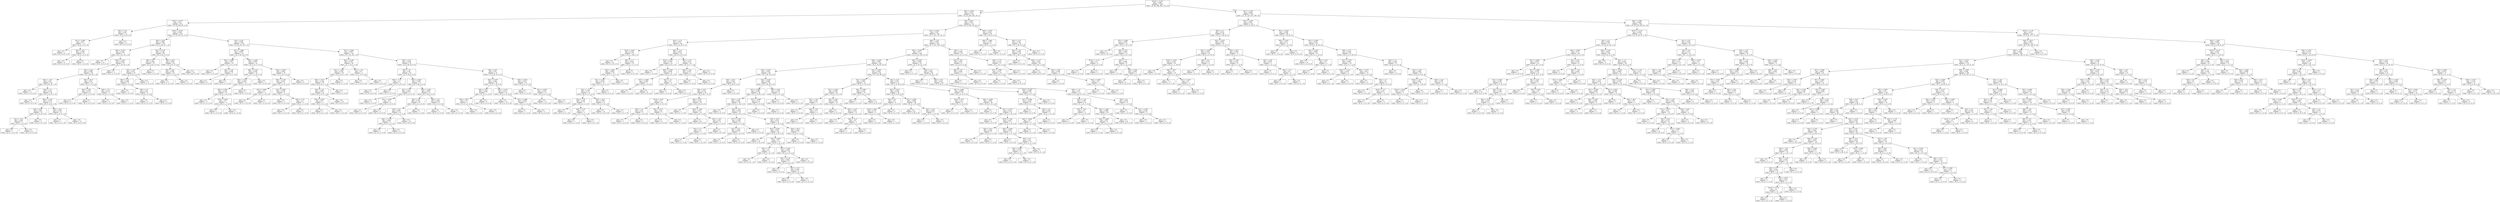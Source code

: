 digraph Tree {
node [shape=box] ;
0 [label="X[10] <= 10.35\ngini = 0.648\nsamples = 1279\nvalue = [8, 42, 546, 496, 172, 15]"] ;
1 [label="X[9] <= 0.585\ngini = 0.527\nsamples = 703\nvalue = [5, 23, 428, 222, 24, 1]"] ;
0 -> 1 [labeldistance=2.5, labelangle=45, headlabel="True"] ;
2 [label="X[10] <= 9.075\ngini = 0.42\nsamples = 331\nvalue = [3, 15, 242, 69, 2, 0]"] ;
1 -> 2 ;
3 [label="X[6] <= 71.0\ngini = 0.587\nsamples = 15\nvalue = [0, 2, 5, 8, 0, 0]"] ;
2 -> 3 ;
4 [label="X[7] <= 0.996\ngini = 0.43\nsamples = 11\nvalue = [0, 2, 1, 8, 0, 0]"] ;
3 -> 4 ;
5 [label="gini = 0.0\nsamples = 2\nvalue = [0, 2, 0, 0, 0, 0]"] ;
4 -> 5 ;
6 [label="X[5] <= 14.5\ngini = 0.198\nsamples = 9\nvalue = [0, 0, 1, 8, 0, 0]"] ;
4 -> 6 ;
7 [label="gini = 0.0\nsamples = 8\nvalue = [0, 0, 0, 8, 0, 0]"] ;
6 -> 7 ;
8 [label="gini = 0.0\nsamples = 1\nvalue = [0, 0, 1, 0, 0, 0]"] ;
6 -> 8 ;
9 [label="gini = 0.0\nsamples = 4\nvalue = [0, 0, 4, 0, 0, 0]"] ;
3 -> 9 ;
10 [label="X[10] <= 9.533\ngini = 0.398\nsamples = 316\nvalue = [3, 13, 237, 61, 2, 0]"] ;
2 -> 10 ;
11 [label="X[4] <= 0.08\ngini = 0.269\nsamples = 161\nvalue = [0, 3, 136, 21, 1, 0]"] ;
10 -> 11 ;
12 [label="X[9] <= 0.475\ngini = 0.392\nsamples = 71\nvalue = [0, 1, 53, 16, 1, 0]"] ;
11 -> 12 ;
13 [label="gini = 0.0\nsamples = 14\nvalue = [0, 0, 14, 0, 0, 0]"] ;
12 -> 13 ;
14 [label="X[6] <= 116.5\ngini = 0.452\nsamples = 57\nvalue = [0, 1, 39, 16, 1, 0]"] ;
12 -> 14 ;
15 [label="X[2] <= 0.26\ngini = 0.508\nsamples = 46\nvalue = [0, 1, 28, 16, 1, 0]"] ;
14 -> 15 ;
16 [label="X[3] <= 1.85\ngini = 0.44\nsamples = 36\nvalue = [0, 0, 25, 10, 1, 0]"] ;
15 -> 16 ;
17 [label="gini = 0.0\nsamples = 11\nvalue = [0, 0, 11, 0, 0, 0]"] ;
16 -> 17 ;
18 [label="X[0] <= 7.0\ngini = 0.525\nsamples = 25\nvalue = [0, 0, 14, 10, 1, 0]"] ;
16 -> 18 ;
19 [label="gini = 0.0\nsamples = 4\nvalue = [0, 0, 0, 4, 0, 0]"] ;
18 -> 19 ;
20 [label="X[8] <= 3.325\ngini = 0.472\nsamples = 21\nvalue = [0, 0, 14, 6, 1, 0]"] ;
18 -> 20 ;
21 [label="X[0] <= 8.05\ngini = 0.48\nsamples = 10\nvalue = [0, 0, 4, 6, 0, 0]"] ;
20 -> 21 ;
22 [label="X[1] <= 0.42\ngini = 0.245\nsamples = 7\nvalue = [0, 0, 1, 6, 0, 0]"] ;
21 -> 22 ;
23 [label="gini = 0.0\nsamples = 1\nvalue = [0, 0, 1, 0, 0, 0]"] ;
22 -> 23 ;
24 [label="gini = 0.0\nsamples = 6\nvalue = [0, 0, 0, 6, 0, 0]"] ;
22 -> 24 ;
25 [label="gini = 0.0\nsamples = 3\nvalue = [0, 0, 3, 0, 0, 0]"] ;
21 -> 25 ;
26 [label="X[6] <= 20.0\ngini = 0.165\nsamples = 11\nvalue = [0, 0, 10, 0, 1, 0]"] ;
20 -> 26 ;
27 [label="gini = 0.0\nsamples = 1\nvalue = [0, 0, 0, 0, 1, 0]"] ;
26 -> 27 ;
28 [label="gini = 0.0\nsamples = 10\nvalue = [0, 0, 10, 0, 0, 0]"] ;
26 -> 28 ;
29 [label="X[6] <= 63.0\ngini = 0.54\nsamples = 10\nvalue = [0, 1, 3, 6, 0, 0]"] ;
15 -> 29 ;
30 [label="X[0] <= 9.55\ngini = 0.278\nsamples = 6\nvalue = [0, 1, 0, 5, 0, 0]"] ;
29 -> 30 ;
31 [label="gini = 0.0\nsamples = 5\nvalue = [0, 0, 0, 5, 0, 0]"] ;
30 -> 31 ;
32 [label="gini = 0.0\nsamples = 1\nvalue = [0, 1, 0, 0, 0, 0]"] ;
30 -> 32 ;
33 [label="X[0] <= 7.9\ngini = 0.375\nsamples = 4\nvalue = [0, 0, 3, 1, 0, 0]"] ;
29 -> 33 ;
34 [label="gini = 0.0\nsamples = 3\nvalue = [0, 0, 3, 0, 0, 0]"] ;
33 -> 34 ;
35 [label="gini = 0.0\nsamples = 1\nvalue = [0, 0, 0, 1, 0, 0]"] ;
33 -> 35 ;
36 [label="gini = 0.0\nsamples = 11\nvalue = [0, 0, 11, 0, 0, 0]"] ;
14 -> 36 ;
37 [label="X[2] <= 0.135\ngini = 0.146\nsamples = 90\nvalue = [0, 2, 83, 5, 0, 0]"] ;
11 -> 37 ;
38 [label="X[0] <= 8.8\ngini = 0.302\nsamples = 27\nvalue = [0, 0, 22, 5, 0, 0]"] ;
37 -> 38 ;
39 [label="X[3] <= 2.05\ngini = 0.211\nsamples = 25\nvalue = [0, 0, 22, 3, 0, 0]"] ;
38 -> 39 ;
40 [label="X[8] <= 3.31\ngini = 0.469\nsamples = 8\nvalue = [0, 0, 5, 3, 0, 0]"] ;
39 -> 40 ;
41 [label="gini = 0.0\nsamples = 3\nvalue = [0, 0, 3, 0, 0, 0]"] ;
40 -> 41 ;
42 [label="X[8] <= 3.4\ngini = 0.48\nsamples = 5\nvalue = [0, 0, 2, 3, 0, 0]"] ;
40 -> 42 ;
43 [label="gini = 0.0\nsamples = 3\nvalue = [0, 0, 0, 3, 0, 0]"] ;
42 -> 43 ;
44 [label="gini = 0.0\nsamples = 2\nvalue = [0, 0, 2, 0, 0, 0]"] ;
42 -> 44 ;
45 [label="gini = 0.0\nsamples = 17\nvalue = [0, 0, 17, 0, 0, 0]"] ;
39 -> 45 ;
46 [label="gini = 0.0\nsamples = 2\nvalue = [0, 0, 0, 2, 0, 0]"] ;
38 -> 46 ;
47 [label="X[6] <= 50.0\ngini = 0.061\nsamples = 63\nvalue = [0, 2, 61, 0, 0, 0]"] ;
37 -> 47 ;
48 [label="X[6] <= 41.0\ngini = 0.188\nsamples = 19\nvalue = [0, 2, 17, 0, 0, 0]"] ;
47 -> 48 ;
49 [label="gini = 0.0\nsamples = 17\nvalue = [0, 0, 17, 0, 0, 0]"] ;
48 -> 49 ;
50 [label="gini = 0.0\nsamples = 2\nvalue = [0, 2, 0, 0, 0, 0]"] ;
48 -> 50 ;
51 [label="gini = 0.0\nsamples = 44\nvalue = [0, 0, 44, 0, 0, 0]"] ;
47 -> 51 ;
52 [label="X[1] <= 0.54\ngini = 0.504\nsamples = 155\nvalue = [3, 10, 101, 40, 1, 0]"] ;
10 -> 52 ;
53 [label="X[7] <= 0.996\ngini = 0.564\nsamples = 41\nvalue = [0, 3, 20, 18, 0, 0]"] ;
52 -> 53 ;
54 [label="X[4] <= 0.068\ngini = 0.34\nsamples = 10\nvalue = [0, 1, 8, 1, 0, 0]"] ;
53 -> 54 ;
55 [label="gini = 0.0\nsamples = 1\nvalue = [0, 1, 0, 0, 0, 0]"] ;
54 -> 55 ;
56 [label="X[3] <= 2.25\ngini = 0.198\nsamples = 9\nvalue = [0, 0, 8, 1, 0, 0]"] ;
54 -> 56 ;
57 [label="gini = 0.0\nsamples = 8\nvalue = [0, 0, 8, 0, 0, 0]"] ;
56 -> 57 ;
58 [label="gini = 0.0\nsamples = 1\nvalue = [0, 0, 0, 1, 0, 0]"] ;
56 -> 58 ;
59 [label="X[2] <= 0.245\ngini = 0.545\nsamples = 31\nvalue = [0, 2, 12, 17, 0, 0]"] ;
53 -> 59 ;
60 [label="X[4] <= 0.102\ngini = 0.338\nsamples = 15\nvalue = [0, 1, 2, 12, 0, 0]"] ;
59 -> 60 ;
61 [label="X[8] <= 3.415\ngini = 0.245\nsamples = 14\nvalue = [0, 0, 2, 12, 0, 0]"] ;
60 -> 61 ;
62 [label="X[9] <= 0.565\ngini = 0.142\nsamples = 13\nvalue = [0, 0, 1, 12, 0, 0]"] ;
61 -> 62 ;
63 [label="gini = 0.0\nsamples = 11\nvalue = [0, 0, 0, 11, 0, 0]"] ;
62 -> 63 ;
64 [label="X[4] <= 0.082\ngini = 0.5\nsamples = 2\nvalue = [0, 0, 1, 1, 0, 0]"] ;
62 -> 64 ;
65 [label="gini = 0.0\nsamples = 1\nvalue = [0, 0, 1, 0, 0, 0]"] ;
64 -> 65 ;
66 [label="gini = 0.0\nsamples = 1\nvalue = [0, 0, 0, 1, 0, 0]"] ;
64 -> 66 ;
67 [label="gini = 0.0\nsamples = 1\nvalue = [0, 0, 1, 0, 0, 0]"] ;
61 -> 67 ;
68 [label="gini = 0.0\nsamples = 1\nvalue = [0, 1, 0, 0, 0, 0]"] ;
60 -> 68 ;
69 [label="X[4] <= 0.078\ngini = 0.508\nsamples = 16\nvalue = [0, 1, 10, 5, 0, 0]"] ;
59 -> 69 ;
70 [label="X[8] <= 3.145\ngini = 0.531\nsamples = 8\nvalue = [0, 1, 2, 5, 0, 0]"] ;
69 -> 70 ;
71 [label="X[4] <= 0.065\ngini = 0.5\nsamples = 2\nvalue = [0, 1, 1, 0, 0, 0]"] ;
70 -> 71 ;
72 [label="gini = 0.0\nsamples = 1\nvalue = [0, 0, 1, 0, 0, 0]"] ;
71 -> 72 ;
73 [label="gini = 0.0\nsamples = 1\nvalue = [0, 1, 0, 0, 0, 0]"] ;
71 -> 73 ;
74 [label="X[1] <= 0.455\ngini = 0.278\nsamples = 6\nvalue = [0, 0, 1, 5, 0, 0]"] ;
70 -> 74 ;
75 [label="gini = 0.0\nsamples = 4\nvalue = [0, 0, 0, 4, 0, 0]"] ;
74 -> 75 ;
76 [label="X[0] <= 7.35\ngini = 0.5\nsamples = 2\nvalue = [0, 0, 1, 1, 0, 0]"] ;
74 -> 76 ;
77 [label="gini = 0.0\nsamples = 1\nvalue = [0, 0, 1, 0, 0, 0]"] ;
76 -> 77 ;
78 [label="gini = 0.0\nsamples = 1\nvalue = [0, 0, 0, 1, 0, 0]"] ;
76 -> 78 ;
79 [label="gini = 0.0\nsamples = 8\nvalue = [0, 0, 8, 0, 0, 0]"] ;
69 -> 79 ;
80 [label="X[7] <= 0.996\ngini = 0.453\nsamples = 114\nvalue = [3, 7, 81, 22, 1, 0]"] ;
52 -> 80 ;
81 [label="X[4] <= 0.169\ngini = 0.241\nsamples = 38\nvalue = [1, 1, 33, 2, 1, 0]"] ;
80 -> 81 ;
82 [label="X[1] <= 1.023\ngini = 0.156\nsamples = 36\nvalue = [0, 0, 33, 2, 1, 0]"] ;
81 -> 82 ;
83 [label="X[6] <= 107.0\ngini = 0.109\nsamples = 35\nvalue = [0, 0, 33, 1, 1, 0]"] ;
82 -> 83 ;
84 [label="X[3] <= 1.25\ngini = 0.057\nsamples = 34\nvalue = [0, 0, 33, 0, 1, 0]"] ;
83 -> 84 ;
85 [label="X[9] <= 0.525\ngini = 0.5\nsamples = 2\nvalue = [0, 0, 1, 0, 1, 0]"] ;
84 -> 85 ;
86 [label="gini = 0.0\nsamples = 1\nvalue = [0, 0, 0, 0, 1, 0]"] ;
85 -> 86 ;
87 [label="gini = 0.0\nsamples = 1\nvalue = [0, 0, 1, 0, 0, 0]"] ;
85 -> 87 ;
88 [label="gini = 0.0\nsamples = 32\nvalue = [0, 0, 32, 0, 0, 0]"] ;
84 -> 88 ;
89 [label="gini = 0.0\nsamples = 1\nvalue = [0, 0, 0, 1, 0, 0]"] ;
83 -> 89 ;
90 [label="gini = 0.0\nsamples = 1\nvalue = [0, 0, 0, 1, 0, 0]"] ;
82 -> 90 ;
91 [label="X[3] <= 1.35\ngini = 0.5\nsamples = 2\nvalue = [1, 1, 0, 0, 0, 0]"] ;
81 -> 91 ;
92 [label="gini = 0.0\nsamples = 1\nvalue = [1, 0, 0, 0, 0, 0]"] ;
91 -> 92 ;
93 [label="gini = 0.0\nsamples = 1\nvalue = [0, 1, 0, 0, 0, 0]"] ;
91 -> 93 ;
94 [label="X[5] <= 14.5\ngini = 0.525\nsamples = 76\nvalue = [2, 6, 48, 20, 0, 0]"] ;
80 -> 94 ;
95 [label="X[5] <= 4.0\ngini = 0.45\nsamples = 39\nvalue = [1, 6, 28, 4, 0, 0]"] ;
94 -> 95 ;
96 [label="X[0] <= 7.15\ngini = 0.5\nsamples = 2\nvalue = [1, 1, 0, 0, 0, 0]"] ;
95 -> 96 ;
97 [label="gini = 0.0\nsamples = 1\nvalue = [1, 0, 0, 0, 0, 0]"] ;
96 -> 97 ;
98 [label="gini = 0.0\nsamples = 1\nvalue = [0, 1, 0, 0, 0, 0]"] ;
96 -> 98 ;
99 [label="X[2] <= 0.005\ngini = 0.397\nsamples = 37\nvalue = [0, 5, 28, 4, 0, 0]"] ;
95 -> 99 ;
100 [label="X[1] <= 0.71\ngini = 0.667\nsamples = 6\nvalue = [0, 2, 2, 2, 0, 0]"] ;
99 -> 100 ;
101 [label="gini = 0.0\nsamples = 2\nvalue = [0, 0, 0, 2, 0, 0]"] ;
100 -> 101 ;
102 [label="X[7] <= 0.997\ngini = 0.5\nsamples = 4\nvalue = [0, 2, 2, 0, 0, 0]"] ;
100 -> 102 ;
103 [label="gini = 0.0\nsamples = 2\nvalue = [0, 0, 2, 0, 0, 0]"] ;
102 -> 103 ;
104 [label="gini = 0.0\nsamples = 2\nvalue = [0, 2, 0, 0, 0, 0]"] ;
102 -> 104 ;
105 [label="X[2] <= 0.265\ngini = 0.283\nsamples = 31\nvalue = [0, 3, 26, 2, 0, 0]"] ;
99 -> 105 ;
106 [label="X[0] <= 9.4\ngini = 0.159\nsamples = 23\nvalue = [0, 0, 21, 2, 0, 0]"] ;
105 -> 106 ;
107 [label="X[5] <= 6.0\ngini = 0.087\nsamples = 22\nvalue = [0, 0, 21, 1, 0, 0]"] ;
106 -> 107 ;
108 [label="X[8] <= 3.225\ngini = 0.444\nsamples = 3\nvalue = [0, 0, 2, 1, 0, 0]"] ;
107 -> 108 ;
109 [label="gini = 0.0\nsamples = 1\nvalue = [0, 0, 0, 1, 0, 0]"] ;
108 -> 109 ;
110 [label="gini = 0.0\nsamples = 2\nvalue = [0, 0, 2, 0, 0, 0]"] ;
108 -> 110 ;
111 [label="gini = 0.0\nsamples = 19\nvalue = [0, 0, 19, 0, 0, 0]"] ;
107 -> 111 ;
112 [label="gini = 0.0\nsamples = 1\nvalue = [0, 0, 0, 1, 0, 0]"] ;
106 -> 112 ;
113 [label="X[5] <= 6.5\ngini = 0.469\nsamples = 8\nvalue = [0, 3, 5, 0, 0, 0]"] ;
105 -> 113 ;
114 [label="gini = 0.0\nsamples = 5\nvalue = [0, 0, 5, 0, 0, 0]"] ;
113 -> 114 ;
115 [label="gini = 0.0\nsamples = 3\nvalue = [0, 3, 0, 0, 0, 0]"] ;
113 -> 115 ;
116 [label="X[5] <= 24.5\ngini = 0.52\nsamples = 37\nvalue = [1, 0, 20, 16, 0, 0]"] ;
94 -> 116 ;
117 [label="X[4] <= 0.079\ngini = 0.492\nsamples = 22\nvalue = [1, 0, 7, 14, 0, 0]"] ;
116 -> 117 ;
118 [label="X[6] <= 54.5\ngini = 0.449\nsamples = 7\nvalue = [1, 0, 5, 1, 0, 0]"] ;
117 -> 118 ;
119 [label="X[6] <= 48.5\ngini = 0.5\nsamples = 2\nvalue = [1, 0, 0, 1, 0, 0]"] ;
118 -> 119 ;
120 [label="gini = 0.0\nsamples = 1\nvalue = [0, 0, 0, 1, 0, 0]"] ;
119 -> 120 ;
121 [label="gini = 0.0\nsamples = 1\nvalue = [1, 0, 0, 0, 0, 0]"] ;
119 -> 121 ;
122 [label="gini = 0.0\nsamples = 5\nvalue = [0, 0, 5, 0, 0, 0]"] ;
118 -> 122 ;
123 [label="X[2] <= 0.275\ngini = 0.231\nsamples = 15\nvalue = [0, 0, 2, 13, 0, 0]"] ;
117 -> 123 ;
124 [label="gini = 0.0\nsamples = 12\nvalue = [0, 0, 0, 12, 0, 0]"] ;
123 -> 124 ;
125 [label="X[7] <= 0.998\ngini = 0.444\nsamples = 3\nvalue = [0, 0, 2, 1, 0, 0]"] ;
123 -> 125 ;
126 [label="gini = 0.0\nsamples = 1\nvalue = [0, 0, 0, 1, 0, 0]"] ;
125 -> 126 ;
127 [label="gini = 0.0\nsamples = 2\nvalue = [0, 0, 2, 0, 0, 0]"] ;
125 -> 127 ;
128 [label="X[9] <= 0.505\ngini = 0.231\nsamples = 15\nvalue = [0, 0, 13, 2, 0, 0]"] ;
116 -> 128 ;
129 [label="gini = 0.0\nsamples = 1\nvalue = [0, 0, 0, 1, 0, 0]"] ;
128 -> 129 ;
130 [label="X[1] <= 0.925\ngini = 0.133\nsamples = 14\nvalue = [0, 0, 13, 1, 0, 0]"] ;
128 -> 130 ;
131 [label="gini = 0.0\nsamples = 13\nvalue = [0, 0, 13, 0, 0, 0]"] ;
130 -> 131 ;
132 [label="gini = 0.0\nsamples = 1\nvalue = [0, 0, 0, 1, 0, 0]"] ;
130 -> 132 ;
133 [label="X[6] <= 86.5\ngini = 0.577\nsamples = 372\nvalue = [2, 8, 186, 153, 22, 1]"] ;
1 -> 133 ;
134 [label="X[1] <= 0.365\ngini = 0.59\nsamples = 316\nvalue = [2, 7, 137, 147, 22, 1]"] ;
133 -> 134 ;
135 [label="X[3] <= 2.15\ngini = 0.511\nsamples = 59\nvalue = [0, 0, 10, 39, 9, 1]"] ;
134 -> 135 ;
136 [label="X[10] <= 9.65\ngini = 0.354\nsamples = 33\nvalue = [0, 0, 1, 26, 5, 1]"] ;
135 -> 136 ;
137 [label="gini = 0.0\nsamples = 15\nvalue = [0, 0, 0, 15, 0, 0]"] ;
136 -> 137 ;
138 [label="X[0] <= 11.7\ngini = 0.543\nsamples = 18\nvalue = [0, 0, 1, 11, 5, 1]"] ;
136 -> 138 ;
139 [label="X[4] <= 0.084\ngini = 0.484\nsamples = 16\nvalue = [0, 0, 1, 11, 3, 1]"] ;
138 -> 139 ;
140 [label="X[1] <= 0.325\ngini = 0.418\nsamples = 15\nvalue = [0, 0, 0, 11, 3, 1]"] ;
139 -> 140 ;
141 [label="X[3] <= 1.45\ngini = 0.337\nsamples = 14\nvalue = [0, 0, 0, 11, 3, 0]"] ;
140 -> 141 ;
142 [label="X[0] <= 7.55\ngini = 0.444\nsamples = 3\nvalue = [0, 0, 0, 1, 2, 0]"] ;
141 -> 142 ;
143 [label="gini = 0.0\nsamples = 1\nvalue = [0, 0, 0, 0, 1, 0]"] ;
142 -> 143 ;
144 [label="X[9] <= 0.79\ngini = 0.5\nsamples = 2\nvalue = [0, 0, 0, 1, 1, 0]"] ;
142 -> 144 ;
145 [label="gini = 0.0\nsamples = 1\nvalue = [0, 0, 0, 1, 0, 0]"] ;
144 -> 145 ;
146 [label="gini = 0.0\nsamples = 1\nvalue = [0, 0, 0, 0, 1, 0]"] ;
144 -> 146 ;
147 [label="X[5] <= 35.0\ngini = 0.165\nsamples = 11\nvalue = [0, 0, 0, 10, 1, 0]"] ;
141 -> 147 ;
148 [label="gini = 0.0\nsamples = 10\nvalue = [0, 0, 0, 10, 0, 0]"] ;
147 -> 148 ;
149 [label="gini = 0.0\nsamples = 1\nvalue = [0, 0, 0, 0, 1, 0]"] ;
147 -> 149 ;
150 [label="gini = 0.0\nsamples = 1\nvalue = [0, 0, 0, 0, 0, 1]"] ;
140 -> 150 ;
151 [label="gini = 0.0\nsamples = 1\nvalue = [0, 0, 1, 0, 0, 0]"] ;
139 -> 151 ;
152 [label="gini = 0.0\nsamples = 2\nvalue = [0, 0, 0, 0, 2, 0]"] ;
138 -> 152 ;
153 [label="X[0] <= 11.0\ngini = 0.607\nsamples = 26\nvalue = [0, 0, 9, 13, 4, 0]"] ;
135 -> 153 ;
154 [label="X[10] <= 9.65\ngini = 0.539\nsamples = 16\nvalue = [0, 0, 9, 6, 1, 0]"] ;
153 -> 154 ;
155 [label="gini = 0.0\nsamples = 7\nvalue = [0, 0, 7, 0, 0, 0]"] ;
154 -> 155 ;
156 [label="X[9] <= 0.905\ngini = 0.494\nsamples = 9\nvalue = [0, 0, 2, 6, 1, 0]"] ;
154 -> 156 ;
157 [label="X[7] <= 0.996\ngini = 0.245\nsamples = 7\nvalue = [0, 0, 1, 6, 0, 0]"] ;
156 -> 157 ;
158 [label="gini = 0.0\nsamples = 1\nvalue = [0, 0, 1, 0, 0, 0]"] ;
157 -> 158 ;
159 [label="gini = 0.0\nsamples = 6\nvalue = [0, 0, 0, 6, 0, 0]"] ;
157 -> 159 ;
160 [label="X[3] <= 3.2\ngini = 0.5\nsamples = 2\nvalue = [0, 0, 1, 0, 1, 0]"] ;
156 -> 160 ;
161 [label="gini = 0.0\nsamples = 1\nvalue = [0, 0, 1, 0, 0, 0]"] ;
160 -> 161 ;
162 [label="gini = 0.0\nsamples = 1\nvalue = [0, 0, 0, 0, 1, 0]"] ;
160 -> 162 ;
163 [label="X[3] <= 2.35\ngini = 0.42\nsamples = 10\nvalue = [0, 0, 0, 7, 3, 0]"] ;
153 -> 163 ;
164 [label="X[0] <= 12.0\ngini = 0.375\nsamples = 4\nvalue = [0, 0, 0, 1, 3, 0]"] ;
163 -> 164 ;
165 [label="gini = 0.0\nsamples = 1\nvalue = [0, 0, 0, 1, 0, 0]"] ;
164 -> 165 ;
166 [label="gini = 0.0\nsamples = 3\nvalue = [0, 0, 0, 0, 3, 0]"] ;
164 -> 166 ;
167 [label="gini = 0.0\nsamples = 6\nvalue = [0, 0, 0, 6, 0, 0]"] ;
163 -> 167 ;
168 [label="X[8] <= 3.54\ngini = 0.576\nsamples = 257\nvalue = [2, 7, 127, 108, 13, 0]"] ;
134 -> 168 ;
169 [label="X[4] <= 0.097\ngini = 0.57\nsamples = 235\nvalue = [1, 4, 112, 105, 13, 0]"] ;
168 -> 169 ;
170 [label="X[9] <= 0.645\ngini = 0.567\nsamples = 182\nvalue = [0, 2, 78, 90, 12, 0]"] ;
169 -> 170 ;
171 [label="X[4] <= 0.076\ngini = 0.538\nsamples = 88\nvalue = [0, 1, 49, 34, 4, 0]"] ;
170 -> 171 ;
172 [label="X[5] <= 29.0\ngini = 0.361\nsamples = 38\nvalue = [0, 0, 29, 9, 0, 0]"] ;
171 -> 172 ;
173 [label="X[6] <= 25.5\ngini = 0.313\nsamples = 36\nvalue = [0, 0, 29, 7, 0, 0]"] ;
172 -> 173 ;
174 [label="X[10] <= 9.45\ngini = 0.5\nsamples = 10\nvalue = [0, 0, 5, 5, 0, 0]"] ;
173 -> 174 ;
175 [label="X[5] <= 4.5\ngini = 0.32\nsamples = 5\nvalue = [0, 0, 1, 4, 0, 0]"] ;
174 -> 175 ;
176 [label="gini = 0.0\nsamples = 1\nvalue = [0, 0, 1, 0, 0, 0]"] ;
175 -> 176 ;
177 [label="gini = 0.0\nsamples = 4\nvalue = [0, 0, 0, 4, 0, 0]"] ;
175 -> 177 ;
178 [label="X[4] <= 0.071\ngini = 0.32\nsamples = 5\nvalue = [0, 0, 4, 1, 0, 0]"] ;
174 -> 178 ;
179 [label="gini = 0.0\nsamples = 4\nvalue = [0, 0, 4, 0, 0, 0]"] ;
178 -> 179 ;
180 [label="gini = 0.0\nsamples = 1\nvalue = [0, 0, 0, 1, 0, 0]"] ;
178 -> 180 ;
181 [label="X[0] <= 6.55\ngini = 0.142\nsamples = 26\nvalue = [0, 0, 24, 2, 0, 0]"] ;
173 -> 181 ;
182 [label="gini = 0.0\nsamples = 1\nvalue = [0, 0, 0, 1, 0, 0]"] ;
181 -> 182 ;
183 [label="X[10] <= 9.65\ngini = 0.077\nsamples = 25\nvalue = [0, 0, 24, 1, 0, 0]"] ;
181 -> 183 ;
184 [label="gini = 0.0\nsamples = 20\nvalue = [0, 0, 20, 0, 0, 0]"] ;
183 -> 184 ;
185 [label="X[5] <= 16.0\ngini = 0.32\nsamples = 5\nvalue = [0, 0, 4, 1, 0, 0]"] ;
183 -> 185 ;
186 [label="X[3] <= 2.3\ngini = 0.5\nsamples = 2\nvalue = [0, 0, 1, 1, 0, 0]"] ;
185 -> 186 ;
187 [label="gini = 0.0\nsamples = 1\nvalue = [0, 0, 0, 1, 0, 0]"] ;
186 -> 187 ;
188 [label="gini = 0.0\nsamples = 1\nvalue = [0, 0, 1, 0, 0, 0]"] ;
186 -> 188 ;
189 [label="gini = 0.0\nsamples = 3\nvalue = [0, 0, 3, 0, 0, 0]"] ;
185 -> 189 ;
190 [label="gini = 0.0\nsamples = 2\nvalue = [0, 0, 0, 2, 0, 0]"] ;
172 -> 190 ;
191 [label="X[2] <= 0.345\ngini = 0.583\nsamples = 50\nvalue = [0, 1, 20, 25, 4, 0]"] ;
171 -> 191 ;
192 [label="X[1] <= 0.663\ngini = 0.556\nsamples = 44\nvalue = [0, 1, 15, 25, 3, 0]"] ;
191 -> 192 ;
193 [label="X[3] <= 1.65\ngini = 0.504\nsamples = 39\nvalue = [0, 0, 11, 25, 3, 0]"] ;
192 -> 193 ;
194 [label="gini = 0.0\nsamples = 2\nvalue = [0, 0, 2, 0, 0, 0]"] ;
193 -> 194 ;
195 [label="X[6] <= 23.0\ngini = 0.478\nsamples = 37\nvalue = [0, 0, 9, 25, 3, 0]"] ;
193 -> 195 ;
196 [label="X[7] <= 0.997\ngini = 0.444\nsamples = 6\nvalue = [0, 0, 4, 2, 0, 0]"] ;
195 -> 196 ;
197 [label="X[1] <= 0.51\ngini = 0.444\nsamples = 3\nvalue = [0, 0, 1, 2, 0, 0]"] ;
196 -> 197 ;
198 [label="gini = 0.0\nsamples = 1\nvalue = [0, 0, 1, 0, 0, 0]"] ;
197 -> 198 ;
199 [label="gini = 0.0\nsamples = 2\nvalue = [0, 0, 0, 2, 0, 0]"] ;
197 -> 199 ;
200 [label="gini = 0.0\nsamples = 3\nvalue = [0, 0, 3, 0, 0, 0]"] ;
196 -> 200 ;
201 [label="X[5] <= 26.5\ngini = 0.414\nsamples = 31\nvalue = [0, 0, 5, 23, 3, 0]"] ;
195 -> 201 ;
202 [label="X[4] <= 0.082\ngini = 0.36\nsamples = 28\nvalue = [0, 0, 3, 22, 3, 0]"] ;
201 -> 202 ;
203 [label="gini = 0.0\nsamples = 10\nvalue = [0, 0, 0, 10, 0, 0]"] ;
202 -> 203 ;
204 [label="X[4] <= 0.083\ngini = 0.5\nsamples = 18\nvalue = [0, 0, 3, 12, 3, 0]"] ;
202 -> 204 ;
205 [label="X[3] <= 2.3\ngini = 0.5\nsamples = 2\nvalue = [0, 0, 1, 0, 1, 0]"] ;
204 -> 205 ;
206 [label="gini = 0.0\nsamples = 1\nvalue = [0, 0, 0, 0, 1, 0]"] ;
205 -> 206 ;
207 [label="gini = 0.0\nsamples = 1\nvalue = [0, 0, 1, 0, 0, 0]"] ;
205 -> 207 ;
208 [label="X[1] <= 0.545\ngini = 0.406\nsamples = 16\nvalue = [0, 0, 2, 12, 2, 0]"] ;
204 -> 208 ;
209 [label="X[2] <= 0.135\ngini = 0.625\nsamples = 8\nvalue = [0, 0, 2, 4, 2, 0]"] ;
208 -> 209 ;
210 [label="gini = 0.0\nsamples = 2\nvalue = [0, 0, 2, 0, 0, 0]"] ;
209 -> 210 ;
211 [label="X[3] <= 2.35\ngini = 0.444\nsamples = 6\nvalue = [0, 0, 0, 4, 2, 0]"] ;
209 -> 211 ;
212 [label="gini = 0.0\nsamples = 2\nvalue = [0, 0, 0, 0, 2, 0]"] ;
211 -> 212 ;
213 [label="gini = 0.0\nsamples = 4\nvalue = [0, 0, 0, 4, 0, 0]"] ;
211 -> 213 ;
214 [label="gini = 0.0\nsamples = 8\nvalue = [0, 0, 0, 8, 0, 0]"] ;
208 -> 214 ;
215 [label="X[6] <= 63.0\ngini = 0.444\nsamples = 3\nvalue = [0, 0, 2, 1, 0, 0]"] ;
201 -> 215 ;
216 [label="gini = 0.0\nsamples = 2\nvalue = [0, 0, 2, 0, 0, 0]"] ;
215 -> 216 ;
217 [label="gini = 0.0\nsamples = 1\nvalue = [0, 0, 0, 1, 0, 0]"] ;
215 -> 217 ;
218 [label="X[7] <= 0.996\ngini = 0.32\nsamples = 5\nvalue = [0, 1, 4, 0, 0, 0]"] ;
192 -> 218 ;
219 [label="gini = 0.0\nsamples = 1\nvalue = [0, 1, 0, 0, 0, 0]"] ;
218 -> 219 ;
220 [label="gini = 0.0\nsamples = 4\nvalue = [0, 0, 4, 0, 0, 0]"] ;
218 -> 220 ;
221 [label="X[0] <= 9.95\ngini = 0.278\nsamples = 6\nvalue = [0, 0, 5, 0, 1, 0]"] ;
191 -> 221 ;
222 [label="gini = 0.0\nsamples = 5\nvalue = [0, 0, 5, 0, 0, 0]"] ;
221 -> 222 ;
223 [label="gini = 0.0\nsamples = 1\nvalue = [0, 0, 0, 0, 1, 0]"] ;
221 -> 223 ;
224 [label="X[7] <= 0.997\ngini = 0.543\nsamples = 94\nvalue = [0, 1, 29, 56, 8, 0]"] ;
170 -> 224 ;
225 [label="X[1] <= 0.625\ngini = 0.551\nsamples = 33\nvalue = [0, 0, 17, 14, 2, 0]"] ;
224 -> 225 ;
226 [label="X[1] <= 0.395\ngini = 0.505\nsamples = 20\nvalue = [0, 0, 5, 13, 2, 0]"] ;
225 -> 226 ;
227 [label="X[3] <= 1.95\ngini = 0.56\nsamples = 5\nvalue = [0, 0, 3, 1, 1, 0]"] ;
226 -> 227 ;
228 [label="gini = 0.0\nsamples = 3\nvalue = [0, 0, 3, 0, 0, 0]"] ;
227 -> 228 ;
229 [label="X[8] <= 3.28\ngini = 0.5\nsamples = 2\nvalue = [0, 0, 0, 1, 1, 0]"] ;
227 -> 229 ;
230 [label="gini = 0.0\nsamples = 1\nvalue = [0, 0, 0, 0, 1, 0]"] ;
229 -> 230 ;
231 [label="gini = 0.0\nsamples = 1\nvalue = [0, 0, 0, 1, 0, 0]"] ;
229 -> 231 ;
232 [label="X[2] <= 0.04\ngini = 0.338\nsamples = 15\nvalue = [0, 0, 2, 12, 1, 0]"] ;
226 -> 232 ;
233 [label="gini = 0.0\nsamples = 2\nvalue = [0, 0, 2, 0, 0, 0]"] ;
232 -> 233 ;
234 [label="X[8] <= 3.415\ngini = 0.142\nsamples = 13\nvalue = [0, 0, 0, 12, 1, 0]"] ;
232 -> 234 ;
235 [label="gini = 0.0\nsamples = 11\nvalue = [0, 0, 0, 11, 0, 0]"] ;
234 -> 235 ;
236 [label="X[6] <= 31.5\ngini = 0.5\nsamples = 2\nvalue = [0, 0, 0, 1, 1, 0]"] ;
234 -> 236 ;
237 [label="gini = 0.0\nsamples = 1\nvalue = [0, 0, 0, 0, 1, 0]"] ;
236 -> 237 ;
238 [label="gini = 0.0\nsamples = 1\nvalue = [0, 0, 0, 1, 0, 0]"] ;
236 -> 238 ;
239 [label="X[4] <= 0.068\ngini = 0.142\nsamples = 13\nvalue = [0, 0, 12, 1, 0, 0]"] ;
225 -> 239 ;
240 [label="gini = 0.0\nsamples = 1\nvalue = [0, 0, 0, 1, 0, 0]"] ;
239 -> 240 ;
241 [label="gini = 0.0\nsamples = 12\nvalue = [0, 0, 12, 0, 0, 0]"] ;
239 -> 241 ;
242 [label="X[2] <= 0.27\ngini = 0.477\nsamples = 61\nvalue = [0, 1, 12, 42, 6, 0]"] ;
224 -> 242 ;
243 [label="X[2] <= 0.015\ngini = 0.208\nsamples = 34\nvalue = [0, 0, 4, 30, 0, 0]"] ;
242 -> 243 ;
244 [label="X[0] <= 8.4\ngini = 0.5\nsamples = 6\nvalue = [0, 0, 3, 3, 0, 0]"] ;
243 -> 244 ;
245 [label="X[10] <= 9.85\ngini = 0.375\nsamples = 4\nvalue = [0, 0, 3, 1, 0, 0]"] ;
244 -> 245 ;
246 [label="gini = 0.0\nsamples = 3\nvalue = [0, 0, 3, 0, 0, 0]"] ;
245 -> 246 ;
247 [label="gini = 0.0\nsamples = 1\nvalue = [0, 0, 0, 1, 0, 0]"] ;
245 -> 247 ;
248 [label="gini = 0.0\nsamples = 2\nvalue = [0, 0, 0, 2, 0, 0]"] ;
244 -> 248 ;
249 [label="X[7] <= 0.999\ngini = 0.069\nsamples = 28\nvalue = [0, 0, 1, 27, 0, 0]"] ;
243 -> 249 ;
250 [label="gini = 0.0\nsamples = 25\nvalue = [0, 0, 0, 25, 0, 0]"] ;
249 -> 250 ;
251 [label="X[2] <= 0.16\ngini = 0.444\nsamples = 3\nvalue = [0, 0, 1, 2, 0, 0]"] ;
249 -> 251 ;
252 [label="gini = 0.0\nsamples = 1\nvalue = [0, 0, 1, 0, 0, 0]"] ;
251 -> 252 ;
253 [label="gini = 0.0\nsamples = 2\nvalue = [0, 0, 0, 2, 0, 0]"] ;
251 -> 253 ;
254 [label="X[7] <= 0.998\ngini = 0.664\nsamples = 27\nvalue = [0, 1, 8, 12, 6, 0]"] ;
242 -> 254 ;
255 [label="X[10] <= 9.75\ngini = 0.32\nsamples = 5\nvalue = [0, 1, 0, 0, 4, 0]"] ;
254 -> 255 ;
256 [label="gini = 0.0\nsamples = 1\nvalue = [0, 1, 0, 0, 0, 0]"] ;
255 -> 256 ;
257 [label="gini = 0.0\nsamples = 4\nvalue = [0, 0, 0, 0, 4, 0]"] ;
255 -> 257 ;
258 [label="X[9] <= 0.665\ngini = 0.562\nsamples = 22\nvalue = [0, 0, 8, 12, 2, 0]"] ;
254 -> 258 ;
259 [label="gini = 0.0\nsamples = 3\nvalue = [0, 0, 3, 0, 0, 0]"] ;
258 -> 259 ;
260 [label="X[1] <= 0.375\ngini = 0.521\nsamples = 19\nvalue = [0, 0, 5, 12, 2, 0]"] ;
258 -> 260 ;
261 [label="gini = 0.0\nsamples = 2\nvalue = [0, 0, 2, 0, 0, 0]"] ;
260 -> 261 ;
262 [label="X[10] <= 9.25\ngini = 0.457\nsamples = 17\nvalue = [0, 0, 3, 12, 2, 0]"] ;
260 -> 262 ;
263 [label="X[6] <= 54.5\ngini = 0.444\nsamples = 3\nvalue = [0, 0, 2, 1, 0, 0]"] ;
262 -> 263 ;
264 [label="gini = 0.0\nsamples = 2\nvalue = [0, 0, 2, 0, 0, 0]"] ;
263 -> 264 ;
265 [label="gini = 0.0\nsamples = 1\nvalue = [0, 0, 0, 1, 0, 0]"] ;
263 -> 265 ;
266 [label="X[8] <= 2.995\ngini = 0.357\nsamples = 14\nvalue = [0, 0, 1, 11, 2, 0]"] ;
262 -> 266 ;
267 [label="gini = 0.0\nsamples = 1\nvalue = [0, 0, 1, 0, 0, 0]"] ;
266 -> 267 ;
268 [label="X[3] <= 4.5\ngini = 0.26\nsamples = 13\nvalue = [0, 0, 0, 11, 2, 0]"] ;
266 -> 268 ;
269 [label="X[4] <= 0.093\ngini = 0.153\nsamples = 12\nvalue = [0, 0, 0, 11, 1, 0]"] ;
268 -> 269 ;
270 [label="gini = 0.0\nsamples = 11\nvalue = [0, 0, 0, 11, 0, 0]"] ;
269 -> 270 ;
271 [label="gini = 0.0\nsamples = 1\nvalue = [0, 0, 0, 0, 1, 0]"] ;
269 -> 271 ;
272 [label="gini = 0.0\nsamples = 1\nvalue = [0, 0, 0, 0, 1, 0]"] ;
268 -> 272 ;
273 [label="X[9] <= 0.605\ngini = 0.506\nsamples = 53\nvalue = [1, 2, 34, 15, 1, 0]"] ;
169 -> 273 ;
274 [label="gini = 0.0\nsamples = 5\nvalue = [0, 0, 0, 5, 0, 0]"] ;
273 -> 274 ;
275 [label="X[5] <= 3.0\ngini = 0.452\nsamples = 48\nvalue = [1, 2, 34, 10, 1, 0]"] ;
273 -> 275 ;
276 [label="gini = 0.0\nsamples = 2\nvalue = [0, 0, 0, 2, 0, 0]"] ;
275 -> 276 ;
277 [label="X[6] <= 35.5\ngini = 0.421\nsamples = 46\nvalue = [1, 2, 34, 8, 1, 0]"] ;
275 -> 277 ;
278 [label="X[4] <= 0.189\ngini = 0.569\nsamples = 12\nvalue = [0, 0, 6, 5, 1, 0]"] ;
277 -> 278 ;
279 [label="X[7] <= 0.998\ngini = 0.494\nsamples = 9\nvalue = [0, 0, 6, 2, 1, 0]"] ;
278 -> 279 ;
280 [label="gini = 0.0\nsamples = 5\nvalue = [0, 0, 5, 0, 0, 0]"] ;
279 -> 280 ;
281 [label="X[5] <= 5.5\ngini = 0.625\nsamples = 4\nvalue = [0, 0, 1, 2, 1, 0]"] ;
279 -> 281 ;
282 [label="X[9] <= 0.695\ngini = 0.5\nsamples = 2\nvalue = [0, 0, 1, 0, 1, 0]"] ;
281 -> 282 ;
283 [label="gini = 0.0\nsamples = 1\nvalue = [0, 0, 0, 0, 1, 0]"] ;
282 -> 283 ;
284 [label="gini = 0.0\nsamples = 1\nvalue = [0, 0, 1, 0, 0, 0]"] ;
282 -> 284 ;
285 [label="gini = 0.0\nsamples = 2\nvalue = [0, 0, 0, 2, 0, 0]"] ;
281 -> 285 ;
286 [label="gini = 0.0\nsamples = 3\nvalue = [0, 0, 0, 3, 0, 0]"] ;
278 -> 286 ;
287 [label="X[9] <= 1.32\ngini = 0.31\nsamples = 34\nvalue = [1, 2, 28, 3, 0, 0]"] ;
277 -> 287 ;
288 [label="X[3] <= 1.65\ngini = 0.187\nsamples = 30\nvalue = [1, 1, 27, 1, 0, 0]"] ;
287 -> 288 ;
289 [label="X[5] <= 35.0\ngini = 0.5\nsamples = 2\nvalue = [1, 1, 0, 0, 0, 0]"] ;
288 -> 289 ;
290 [label="gini = 0.0\nsamples = 1\nvalue = [1, 0, 0, 0, 0, 0]"] ;
289 -> 290 ;
291 [label="gini = 0.0\nsamples = 1\nvalue = [0, 1, 0, 0, 0, 0]"] ;
289 -> 291 ;
292 [label="X[2] <= 0.085\ngini = 0.069\nsamples = 28\nvalue = [0, 0, 27, 1, 0, 0]"] ;
288 -> 292 ;
293 [label="X[9] <= 0.685\ngini = 0.32\nsamples = 5\nvalue = [0, 0, 4, 1, 0, 0]"] ;
292 -> 293 ;
294 [label="gini = 0.0\nsamples = 1\nvalue = [0, 0, 0, 1, 0, 0]"] ;
293 -> 294 ;
295 [label="gini = 0.0\nsamples = 4\nvalue = [0, 0, 4, 0, 0, 0]"] ;
293 -> 295 ;
296 [label="gini = 0.0\nsamples = 23\nvalue = [0, 0, 23, 0, 0, 0]"] ;
292 -> 296 ;
297 [label="X[0] <= 8.2\ngini = 0.625\nsamples = 4\nvalue = [0, 1, 1, 2, 0, 0]"] ;
287 -> 297 ;
298 [label="gini = 0.0\nsamples = 1\nvalue = [0, 0, 1, 0, 0, 0]"] ;
297 -> 298 ;
299 [label="X[1] <= 0.555\ngini = 0.444\nsamples = 3\nvalue = [0, 1, 0, 2, 0, 0]"] ;
297 -> 299 ;
300 [label="gini = 0.0\nsamples = 1\nvalue = [0, 1, 0, 0, 0, 0]"] ;
299 -> 300 ;
301 [label="gini = 0.0\nsamples = 2\nvalue = [0, 0, 0, 2, 0, 0]"] ;
299 -> 301 ;
302 [label="X[5] <= 7.5\ngini = 0.496\nsamples = 22\nvalue = [1, 3, 15, 3, 0, 0]"] ;
168 -> 302 ;
303 [label="X[6] <= 18.0\ngini = 0.64\nsamples = 5\nvalue = [1, 2, 0, 2, 0, 0]"] ;
302 -> 303 ;
304 [label="X[8] <= 3.57\ngini = 0.444\nsamples = 3\nvalue = [1, 2, 0, 0, 0, 0]"] ;
303 -> 304 ;
305 [label="gini = 0.0\nsamples = 1\nvalue = [1, 0, 0, 0, 0, 0]"] ;
304 -> 305 ;
306 [label="gini = 0.0\nsamples = 2\nvalue = [0, 2, 0, 0, 0, 0]"] ;
304 -> 306 ;
307 [label="gini = 0.0\nsamples = 2\nvalue = [0, 0, 0, 2, 0, 0]"] ;
303 -> 307 ;
308 [label="X[0] <= 7.75\ngini = 0.215\nsamples = 17\nvalue = [0, 1, 15, 1, 0, 0]"] ;
302 -> 308 ;
309 [label="X[7] <= 0.995\ngini = 0.117\nsamples = 16\nvalue = [0, 0, 15, 1, 0, 0]"] ;
308 -> 309 ;
310 [label="gini = 0.0\nsamples = 1\nvalue = [0, 0, 0, 1, 0, 0]"] ;
309 -> 310 ;
311 [label="gini = 0.0\nsamples = 15\nvalue = [0, 0, 15, 0, 0, 0]"] ;
309 -> 311 ;
312 [label="gini = 0.0\nsamples = 1\nvalue = [0, 1, 0, 0, 0, 0]"] ;
308 -> 312 ;
313 [label="X[8] <= 2.935\ngini = 0.223\nsamples = 56\nvalue = [0, 1, 49, 6, 0, 0]"] ;
133 -> 313 ;
314 [label="X[9] <= 1.965\ngini = 0.375\nsamples = 4\nvalue = [0, 0, 1, 3, 0, 0]"] ;
313 -> 314 ;
315 [label="gini = 0.0\nsamples = 3\nvalue = [0, 0, 0, 3, 0, 0]"] ;
314 -> 315 ;
316 [label="gini = 0.0\nsamples = 1\nvalue = [0, 0, 1, 0, 0, 0]"] ;
314 -> 316 ;
317 [label="X[5] <= 53.0\ngini = 0.144\nsamples = 52\nvalue = [0, 1, 48, 3, 0, 0]"] ;
313 -> 317 ;
318 [label="X[3] <= 1.55\ngini = 0.078\nsamples = 50\nvalue = [0, 1, 48, 1, 0, 0]"] ;
317 -> 318 ;
319 [label="gini = 0.0\nsamples = 1\nvalue = [0, 1, 0, 0, 0, 0]"] ;
318 -> 319 ;
320 [label="X[8] <= 3.315\ngini = 0.04\nsamples = 49\nvalue = [0, 0, 48, 1, 0, 0]"] ;
318 -> 320 ;
321 [label="gini = 0.0\nsamples = 40\nvalue = [0, 0, 40, 0, 0, 0]"] ;
320 -> 321 ;
322 [label="X[0] <= 8.95\ngini = 0.198\nsamples = 9\nvalue = [0, 0, 8, 1, 0, 0]"] ;
320 -> 322 ;
323 [label="gini = 0.0\nsamples = 7\nvalue = [0, 0, 7, 0, 0, 0]"] ;
322 -> 323 ;
324 [label="X[4] <= 0.089\ngini = 0.5\nsamples = 2\nvalue = [0, 0, 1, 1, 0, 0]"] ;
322 -> 324 ;
325 [label="gini = 0.0\nsamples = 1\nvalue = [0, 0, 1, 0, 0, 0]"] ;
324 -> 325 ;
326 [label="gini = 0.0\nsamples = 1\nvalue = [0, 0, 0, 1, 0, 0]"] ;
324 -> 326 ;
327 [label="gini = 0.0\nsamples = 2\nvalue = [0, 0, 0, 2, 0, 0]"] ;
317 -> 327 ;
328 [label="X[1] <= 0.345\ngini = 0.664\nsamples = 576\nvalue = [3, 19, 118, 274, 148, 14]"] ;
0 -> 328 [labeldistance=2.5, labelangle=-45, headlabel="False"] ;
329 [label="X[3] <= 2.025\ngini = 0.581\nsamples = 124\nvalue = [0, 0, 14, 42, 67, 1]"] ;
328 -> 329 ;
330 [label="X[0] <= 8.3\ngini = 0.614\nsamples = 56\nvalue = [0, 0, 7, 26, 22, 1]"] ;
329 -> 330 ;
331 [label="X[7] <= 0.994\ngini = 0.449\nsamples = 21\nvalue = [0, 0, 3, 15, 3, 0]"] ;
330 -> 331 ;
332 [label="gini = 0.0\nsamples = 9\nvalue = [0, 0, 0, 9, 0, 0]"] ;
331 -> 332 ;
333 [label="X[6] <= 22.0\ngini = 0.625\nsamples = 12\nvalue = [0, 0, 3, 6, 3, 0]"] ;
331 -> 333 ;
334 [label="X[10] <= 11.15\ngini = 0.5\nsamples = 4\nvalue = [0, 0, 2, 0, 2, 0]"] ;
333 -> 334 ;
335 [label="gini = 0.0\nsamples = 2\nvalue = [0, 0, 2, 0, 0, 0]"] ;
334 -> 335 ;
336 [label="gini = 0.0\nsamples = 2\nvalue = [0, 0, 0, 0, 2, 0]"] ;
334 -> 336 ;
337 [label="X[0] <= 7.3\ngini = 0.406\nsamples = 8\nvalue = [0, 0, 1, 6, 1, 0]"] ;
333 -> 337 ;
338 [label="gini = 0.0\nsamples = 1\nvalue = [0, 0, 1, 0, 0, 0]"] ;
337 -> 338 ;
339 [label="X[9] <= 0.86\ngini = 0.245\nsamples = 7\nvalue = [0, 0, 0, 6, 1, 0]"] ;
337 -> 339 ;
340 [label="gini = 0.0\nsamples = 6\nvalue = [0, 0, 0, 6, 0, 0]"] ;
339 -> 340 ;
341 [label="gini = 0.0\nsamples = 1\nvalue = [0, 0, 0, 0, 1, 0]"] ;
339 -> 341 ;
342 [label="X[2] <= 0.475\ngini = 0.593\nsamples = 35\nvalue = [0, 0, 4, 11, 19, 1]"] ;
330 -> 342 ;
343 [label="X[4] <= 0.079\ngini = 0.403\nsamples = 24\nvalue = [0, 0, 2, 4, 18, 0]"] ;
342 -> 343 ;
344 [label="X[10] <= 10.55\ngini = 0.185\nsamples = 20\nvalue = [0, 0, 1, 1, 18, 0]"] ;
343 -> 344 ;
345 [label="gini = 0.0\nsamples = 1\nvalue = [0, 0, 1, 0, 0, 0]"] ;
344 -> 345 ;
346 [label="X[6] <= 39.5\ngini = 0.1\nsamples = 19\nvalue = [0, 0, 0, 1, 18, 0]"] ;
344 -> 346 ;
347 [label="gini = 0.0\nsamples = 17\nvalue = [0, 0, 0, 0, 17, 0]"] ;
346 -> 347 ;
348 [label="X[1] <= 0.235\ngini = 0.5\nsamples = 2\nvalue = [0, 0, 0, 1, 1, 0]"] ;
346 -> 348 ;
349 [label="gini = 0.0\nsamples = 1\nvalue = [0, 0, 0, 0, 1, 0]"] ;
348 -> 349 ;
350 [label="gini = 0.0\nsamples = 1\nvalue = [0, 0, 0, 1, 0, 0]"] ;
348 -> 350 ;
351 [label="X[0] <= 8.7\ngini = 0.375\nsamples = 4\nvalue = [0, 0, 1, 3, 0, 0]"] ;
343 -> 351 ;
352 [label="gini = 0.0\nsamples = 1\nvalue = [0, 0, 1, 0, 0, 0]"] ;
351 -> 352 ;
353 [label="gini = 0.0\nsamples = 3\nvalue = [0, 0, 0, 3, 0, 0]"] ;
351 -> 353 ;
354 [label="X[5] <= 26.5\ngini = 0.545\nsamples = 11\nvalue = [0, 0, 2, 7, 1, 1]"] ;
342 -> 354 ;
355 [label="X[4] <= 0.237\ngini = 0.219\nsamples = 8\nvalue = [0, 0, 1, 7, 0, 0]"] ;
354 -> 355 ;
356 [label="gini = 0.0\nsamples = 7\nvalue = [0, 0, 0, 7, 0, 0]"] ;
355 -> 356 ;
357 [label="gini = 0.0\nsamples = 1\nvalue = [0, 0, 1, 0, 0, 0]"] ;
355 -> 357 ;
358 [label="X[2] <= 0.55\ngini = 0.667\nsamples = 3\nvalue = [0, 0, 1, 0, 1, 1]"] ;
354 -> 358 ;
359 [label="gini = 0.0\nsamples = 1\nvalue = [0, 0, 0, 0, 0, 1]"] ;
358 -> 359 ;
360 [label="X[5] <= 31.0\ngini = 0.5\nsamples = 2\nvalue = [0, 0, 1, 0, 1, 0]"] ;
358 -> 360 ;
361 [label="gini = 0.0\nsamples = 1\nvalue = [0, 0, 1, 0, 0, 0]"] ;
360 -> 361 ;
362 [label="gini = 0.0\nsamples = 1\nvalue = [0, 0, 0, 0, 1, 0]"] ;
360 -> 362 ;
363 [label="X[1] <= 0.225\ngini = 0.496\nsamples = 68\nvalue = [0, 0, 7, 16, 45, 0]"] ;
329 -> 363 ;
364 [label="X[4] <= 0.057\ngini = 0.32\nsamples = 5\nvalue = [0, 0, 1, 4, 0, 0]"] ;
363 -> 364 ;
365 [label="gini = 0.0\nsamples = 1\nvalue = [0, 0, 1, 0, 0, 0]"] ;
364 -> 365 ;
366 [label="gini = 0.0\nsamples = 4\nvalue = [0, 0, 0, 4, 0, 0]"] ;
364 -> 366 ;
367 [label="X[7] <= 0.995\ngini = 0.444\nsamples = 63\nvalue = [0, 0, 6, 12, 45, 0]"] ;
363 -> 367 ;
368 [label="X[1] <= 0.335\ngini = 0.095\nsamples = 20\nvalue = [0, 0, 0, 1, 19, 0]"] ;
367 -> 368 ;
369 [label="gini = 0.0\nsamples = 18\nvalue = [0, 0, 0, 0, 18, 0]"] ;
368 -> 369 ;
370 [label="X[2] <= 0.45\ngini = 0.5\nsamples = 2\nvalue = [0, 0, 0, 1, 1, 0]"] ;
368 -> 370 ;
371 [label="gini = 0.0\nsamples = 1\nvalue = [0, 0, 0, 1, 0, 0]"] ;
370 -> 371 ;
372 [label="gini = 0.0\nsamples = 1\nvalue = [0, 0, 0, 0, 1, 0]"] ;
370 -> 372 ;
373 [label="X[9] <= 0.73\ngini = 0.549\nsamples = 43\nvalue = [0, 0, 6, 11, 26, 0]"] ;
367 -> 373 ;
374 [label="X[3] <= 2.475\ngini = 0.648\nsamples = 16\nvalue = [0, 0, 4, 7, 5, 0]"] ;
373 -> 374 ;
375 [label="X[10] <= 11.25\ngini = 0.278\nsamples = 6\nvalue = [0, 0, 0, 5, 1, 0]"] ;
374 -> 375 ;
376 [label="gini = 0.0\nsamples = 1\nvalue = [0, 0, 0, 0, 1, 0]"] ;
375 -> 376 ;
377 [label="gini = 0.0\nsamples = 5\nvalue = [0, 0, 0, 5, 0, 0]"] ;
375 -> 377 ;
378 [label="X[9] <= 0.575\ngini = 0.64\nsamples = 10\nvalue = [0, 0, 4, 2, 4, 0]"] ;
374 -> 378 ;
379 [label="gini = 0.0\nsamples = 2\nvalue = [0, 0, 0, 2, 0, 0]"] ;
378 -> 379 ;
380 [label="X[3] <= 2.7\ngini = 0.5\nsamples = 8\nvalue = [0, 0, 4, 0, 4, 0]"] ;
378 -> 380 ;
381 [label="gini = 0.0\nsamples = 3\nvalue = [0, 0, 3, 0, 0, 0]"] ;
380 -> 381 ;
382 [label="X[10] <= 11.0\ngini = 0.32\nsamples = 5\nvalue = [0, 0, 1, 0, 4, 0]"] ;
380 -> 382 ;
383 [label="gini = 0.0\nsamples = 1\nvalue = [0, 0, 1, 0, 0, 0]"] ;
382 -> 383 ;
384 [label="gini = 0.0\nsamples = 4\nvalue = [0, 0, 0, 0, 4, 0]"] ;
382 -> 384 ;
385 [label="X[0] <= 7.3\ngini = 0.368\nsamples = 27\nvalue = [0, 0, 2, 4, 21, 0]"] ;
373 -> 385 ;
386 [label="gini = 0.0\nsamples = 2\nvalue = [0, 0, 2, 0, 0, 0]"] ;
385 -> 386 ;
387 [label="X[3] <= 2.95\ngini = 0.269\nsamples = 25\nvalue = [0, 0, 0, 4, 21, 0]"] ;
385 -> 387 ;
388 [label="X[10] <= 10.75\ngini = 0.091\nsamples = 21\nvalue = [0, 0, 0, 1, 20, 0]"] ;
387 -> 388 ;
389 [label="X[10] <= 10.65\ngini = 0.375\nsamples = 4\nvalue = [0, 0, 0, 1, 3, 0]"] ;
388 -> 389 ;
390 [label="gini = 0.0\nsamples = 3\nvalue = [0, 0, 0, 0, 3, 0]"] ;
389 -> 390 ;
391 [label="gini = 0.0\nsamples = 1\nvalue = [0, 0, 0, 1, 0, 0]"] ;
389 -> 391 ;
392 [label="gini = 0.0\nsamples = 17\nvalue = [0, 0, 0, 0, 17, 0]"] ;
388 -> 392 ;
393 [label="X[8] <= 3.26\ngini = 0.375\nsamples = 4\nvalue = [0, 0, 0, 3, 1, 0]"] ;
387 -> 393 ;
394 [label="gini = 0.0\nsamples = 3\nvalue = [0, 0, 0, 3, 0, 0]"] ;
393 -> 394 ;
395 [label="gini = 0.0\nsamples = 1\nvalue = [0, 0, 0, 0, 1, 0]"] ;
393 -> 395 ;
396 [label="X[9] <= 0.585\ngini = 0.649\nsamples = 452\nvalue = [3, 19, 104, 232, 81, 13]"] ;
328 -> 396 ;
397 [label="X[10] <= 11.45\ngini = 0.649\nsamples = 133\nvalue = [3, 14, 52, 57, 7, 0]"] ;
396 -> 397 ;
398 [label="X[5] <= 6.5\ngini = 0.648\nsamples = 91\nvalue = [3, 12, 43, 30, 3, 0]"] ;
397 -> 398 ;
399 [label="X[4] <= 0.095\ngini = 0.53\nsamples = 29\nvalue = [3, 4, 19, 3, 0, 0]"] ;
398 -> 399 ;
400 [label="X[7] <= 0.994\ngini = 0.367\nsamples = 23\nvalue = [1, 3, 18, 1, 0, 0]"] ;
399 -> 400 ;
401 [label="gini = 0.0\nsamples = 1\nvalue = [0, 1, 0, 0, 0, 0]"] ;
400 -> 401 ;
402 [label="X[7] <= 0.999\ngini = 0.318\nsamples = 22\nvalue = [1, 2, 18, 1, 0, 0]"] ;
400 -> 402 ;
403 [label="X[1] <= 0.663\ngini = 0.188\nsamples = 19\nvalue = [0, 2, 17, 0, 0, 0]"] ;
402 -> 403 ;
404 [label="gini = 0.0\nsamples = 10\nvalue = [0, 0, 10, 0, 0, 0]"] ;
403 -> 404 ;
405 [label="X[0] <= 8.25\ngini = 0.346\nsamples = 9\nvalue = [0, 2, 7, 0, 0, 0]"] ;
403 -> 405 ;
406 [label="X[6] <= 10.0\ngini = 0.219\nsamples = 8\nvalue = [0, 1, 7, 0, 0, 0]"] ;
405 -> 406 ;
407 [label="gini = 0.0\nsamples = 1\nvalue = [0, 1, 0, 0, 0, 0]"] ;
406 -> 407 ;
408 [label="gini = 0.0\nsamples = 7\nvalue = [0, 0, 7, 0, 0, 0]"] ;
406 -> 408 ;
409 [label="gini = 0.0\nsamples = 1\nvalue = [0, 1, 0, 0, 0, 0]"] ;
405 -> 409 ;
410 [label="X[1] <= 0.55\ngini = 0.667\nsamples = 3\nvalue = [1, 0, 1, 1, 0, 0]"] ;
402 -> 410 ;
411 [label="gini = 0.0\nsamples = 1\nvalue = [0, 0, 0, 1, 0, 0]"] ;
410 -> 411 ;
412 [label="X[2] <= 0.255\ngini = 0.5\nsamples = 2\nvalue = [1, 0, 1, 0, 0, 0]"] ;
410 -> 412 ;
413 [label="gini = 0.0\nsamples = 1\nvalue = [1, 0, 0, 0, 0, 0]"] ;
412 -> 413 ;
414 [label="gini = 0.0\nsamples = 1\nvalue = [0, 0, 1, 0, 0, 0]"] ;
412 -> 414 ;
415 [label="X[1] <= 0.61\ngini = 0.722\nsamples = 6\nvalue = [2, 1, 1, 2, 0, 0]"] ;
399 -> 415 ;
416 [label="gini = 0.0\nsamples = 2\nvalue = [0, 0, 0, 2, 0, 0]"] ;
415 -> 416 ;
417 [label="X[0] <= 7.25\ngini = 0.625\nsamples = 4\nvalue = [2, 1, 1, 0, 0, 0]"] ;
415 -> 417 ;
418 [label="X[1] <= 0.862\ngini = 0.5\nsamples = 2\nvalue = [0, 1, 1, 0, 0, 0]"] ;
417 -> 418 ;
419 [label="gini = 0.0\nsamples = 1\nvalue = [0, 1, 0, 0, 0, 0]"] ;
418 -> 419 ;
420 [label="gini = 0.0\nsamples = 1\nvalue = [0, 0, 1, 0, 0, 0]"] ;
418 -> 420 ;
421 [label="gini = 0.0\nsamples = 2\nvalue = [2, 0, 0, 0, 0, 0]"] ;
417 -> 421 ;
422 [label="X[8] <= 3.155\ngini = 0.642\nsamples = 62\nvalue = [0, 8, 24, 27, 3, 0]"] ;
398 -> 422 ;
423 [label="gini = 0.0\nsamples = 6\nvalue = [0, 0, 6, 0, 0, 0]"] ;
422 -> 423 ;
424 [label="X[1] <= 1.0\ngini = 0.641\nsamples = 56\nvalue = [0, 8, 18, 27, 3, 0]"] ;
422 -> 424 ;
425 [label="X[8] <= 3.355\ngini = 0.599\nsamples = 51\nvalue = [0, 4, 17, 27, 3, 0]"] ;
424 -> 425 ;
426 [label="X[5] <= 13.0\ngini = 0.512\nsamples = 18\nvalue = [0, 1, 2, 12, 3, 0]"] ;
425 -> 426 ;
427 [label="X[7] <= 0.996\ngini = 0.642\nsamples = 9\nvalue = [0, 0, 2, 4, 3, 0]"] ;
426 -> 427 ;
428 [label="gini = 0.0\nsamples = 3\nvalue = [0, 0, 0, 0, 3, 0]"] ;
427 -> 428 ;
429 [label="X[2] <= 0.305\ngini = 0.444\nsamples = 6\nvalue = [0, 0, 2, 4, 0, 0]"] ;
427 -> 429 ;
430 [label="gini = 0.0\nsamples = 4\nvalue = [0, 0, 0, 4, 0, 0]"] ;
429 -> 430 ;
431 [label="gini = 0.0\nsamples = 2\nvalue = [0, 0, 2, 0, 0, 0]"] ;
429 -> 431 ;
432 [label="X[1] <= 0.632\ngini = 0.198\nsamples = 9\nvalue = [0, 1, 0, 8, 0, 0]"] ;
426 -> 432 ;
433 [label="gini = 0.0\nsamples = 7\nvalue = [0, 0, 0, 7, 0, 0]"] ;
432 -> 433 ;
434 [label="X[6] <= 46.5\ngini = 0.5\nsamples = 2\nvalue = [0, 1, 0, 1, 0, 0]"] ;
432 -> 434 ;
435 [label="gini = 0.0\nsamples = 1\nvalue = [0, 0, 0, 1, 0, 0]"] ;
434 -> 435 ;
436 [label="gini = 0.0\nsamples = 1\nvalue = [0, 1, 0, 0, 0, 0]"] ;
434 -> 436 ;
437 [label="X[2] <= 0.105\ngini = 0.579\nsamples = 33\nvalue = [0, 3, 15, 15, 0, 0]"] ;
425 -> 437 ;
438 [label="X[7] <= 0.994\ngini = 0.558\nsamples = 22\nvalue = [0, 3, 6, 13, 0, 0]"] ;
437 -> 438 ;
439 [label="gini = 0.0\nsamples = 3\nvalue = [0, 0, 3, 0, 0, 0]"] ;
438 -> 439 ;
440 [label="X[3] <= 2.55\ngini = 0.482\nsamples = 19\nvalue = [0, 3, 3, 13, 0, 0]"] ;
438 -> 440 ;
441 [label="X[1] <= 0.475\ngini = 0.24\nsamples = 15\nvalue = [0, 1, 1, 13, 0, 0]"] ;
440 -> 441 ;
442 [label="gini = 0.0\nsamples = 1\nvalue = [0, 1, 0, 0, 0, 0]"] ;
441 -> 442 ;
443 [label="X[4] <= 0.09\ngini = 0.133\nsamples = 14\nvalue = [0, 0, 1, 13, 0, 0]"] ;
441 -> 443 ;
444 [label="gini = 0.0\nsamples = 12\nvalue = [0, 0, 0, 12, 0, 0]"] ;
443 -> 444 ;
445 [label="X[1] <= 0.692\ngini = 0.5\nsamples = 2\nvalue = [0, 0, 1, 1, 0, 0]"] ;
443 -> 445 ;
446 [label="gini = 0.0\nsamples = 1\nvalue = [0, 0, 1, 0, 0, 0]"] ;
445 -> 446 ;
447 [label="gini = 0.0\nsamples = 1\nvalue = [0, 0, 0, 1, 0, 0]"] ;
445 -> 447 ;
448 [label="X[0] <= 6.85\ngini = 0.5\nsamples = 4\nvalue = [0, 2, 2, 0, 0, 0]"] ;
440 -> 448 ;
449 [label="gini = 0.0\nsamples = 2\nvalue = [0, 2, 0, 0, 0, 0]"] ;
448 -> 449 ;
450 [label="gini = 0.0\nsamples = 2\nvalue = [0, 0, 2, 0, 0, 0]"] ;
448 -> 450 ;
451 [label="X[9] <= 0.57\ngini = 0.298\nsamples = 11\nvalue = [0, 0, 9, 2, 0, 0]"] ;
437 -> 451 ;
452 [label="gini = 0.0\nsamples = 9\nvalue = [0, 0, 9, 0, 0, 0]"] ;
451 -> 452 ;
453 [label="gini = 0.0\nsamples = 2\nvalue = [0, 0, 0, 2, 0, 0]"] ;
451 -> 453 ;
454 [label="X[1] <= 1.135\ngini = 0.32\nsamples = 5\nvalue = [0, 4, 1, 0, 0, 0]"] ;
424 -> 454 ;
455 [label="gini = 0.0\nsamples = 4\nvalue = [0, 4, 0, 0, 0, 0]"] ;
454 -> 455 ;
456 [label="gini = 0.0\nsamples = 1\nvalue = [0, 0, 1, 0, 0, 0]"] ;
454 -> 456 ;
457 [label="X[1] <= 0.57\ngini = 0.529\nsamples = 42\nvalue = [0, 2, 9, 27, 4, 0]"] ;
397 -> 457 ;
458 [label="X[3] <= 5.4\ngini = 0.277\nsamples = 19\nvalue = [0, 1, 0, 16, 2, 0]"] ;
457 -> 458 ;
459 [label="X[6] <= 8.5\ngini = 0.111\nsamples = 17\nvalue = [0, 0, 0, 16, 1, 0]"] ;
458 -> 459 ;
460 [label="X[8] <= 3.28\ngini = 0.444\nsamples = 3\nvalue = [0, 0, 0, 2, 1, 0]"] ;
459 -> 460 ;
461 [label="gini = 0.0\nsamples = 2\nvalue = [0, 0, 0, 2, 0, 0]"] ;
460 -> 461 ;
462 [label="gini = 0.0\nsamples = 1\nvalue = [0, 0, 0, 0, 1, 0]"] ;
460 -> 462 ;
463 [label="gini = 0.0\nsamples = 14\nvalue = [0, 0, 0, 14, 0, 0]"] ;
459 -> 463 ;
464 [label="X[8] <= 3.245\ngini = 0.5\nsamples = 2\nvalue = [0, 1, 0, 0, 1, 0]"] ;
458 -> 464 ;
465 [label="gini = 0.0\nsamples = 1\nvalue = [0, 0, 0, 0, 1, 0]"] ;
464 -> 465 ;
466 [label="gini = 0.0\nsamples = 1\nvalue = [0, 1, 0, 0, 0, 0]"] ;
464 -> 466 ;
467 [label="X[3] <= 2.35\ngini = 0.609\nsamples = 23\nvalue = [0, 1, 9, 11, 2, 0]"] ;
457 -> 467 ;
468 [label="X[0] <= 7.15\ngini = 0.498\nsamples = 15\nvalue = [0, 0, 3, 10, 2, 0]"] ;
467 -> 468 ;
469 [label="X[7] <= 0.994\ngini = 0.642\nsamples = 9\nvalue = [0, 0, 3, 4, 2, 0]"] ;
468 -> 469 ;
470 [label="X[7] <= 0.993\ngini = 0.49\nsamples = 7\nvalue = [0, 0, 3, 4, 0, 0]"] ;
469 -> 470 ;
471 [label="gini = 0.0\nsamples = 3\nvalue = [0, 0, 0, 3, 0, 0]"] ;
470 -> 471 ;
472 [label="X[8] <= 3.62\ngini = 0.375\nsamples = 4\nvalue = [0, 0, 3, 1, 0, 0]"] ;
470 -> 472 ;
473 [label="gini = 0.0\nsamples = 3\nvalue = [0, 0, 3, 0, 0, 0]"] ;
472 -> 473 ;
474 [label="gini = 0.0\nsamples = 1\nvalue = [0, 0, 0, 1, 0, 0]"] ;
472 -> 474 ;
475 [label="gini = 0.0\nsamples = 2\nvalue = [0, 0, 0, 0, 2, 0]"] ;
469 -> 475 ;
476 [label="gini = 0.0\nsamples = 6\nvalue = [0, 0, 0, 6, 0, 0]"] ;
468 -> 476 ;
477 [label="X[3] <= 4.025\ngini = 0.406\nsamples = 8\nvalue = [0, 1, 6, 1, 0, 0]"] ;
467 -> 477 ;
478 [label="X[6] <= 42.5\ngini = 0.245\nsamples = 7\nvalue = [0, 0, 6, 1, 0, 0]"] ;
477 -> 478 ;
479 [label="gini = 0.0\nsamples = 6\nvalue = [0, 0, 6, 0, 0, 0]"] ;
478 -> 479 ;
480 [label="gini = 0.0\nsamples = 1\nvalue = [0, 0, 0, 1, 0, 0]"] ;
478 -> 480 ;
481 [label="gini = 0.0\nsamples = 1\nvalue = [0, 1, 0, 0, 0, 0]"] ;
477 -> 481 ;
482 [label="X[10] <= 11.55\ngini = 0.617\nsamples = 319\nvalue = [0, 5, 52, 175, 74, 13]"] ;
396 -> 482 ;
483 [label="X[6] <= 105.5\ngini = 0.581\nsamples = 214\nvalue = [0, 5, 48, 126, 31, 4]"] ;
482 -> 483 ;
484 [label="X[3] <= 2.95\ngini = 0.562\nsamples = 205\nvalue = [0, 5, 39, 126, 31, 4]"] ;
483 -> 484 ;
485 [label="X[1] <= 0.375\ngini = 0.509\nsamples = 174\nvalue = [0, 2, 31, 116, 21, 4]"] ;
484 -> 485 ;
486 [label="X[7] <= 0.996\ngini = 0.663\nsamples = 24\nvalue = [0, 0, 2, 9, 10, 3]"] ;
485 -> 486 ;
487 [label="X[9] <= 0.755\ngini = 0.219\nsamples = 8\nvalue = [0, 0, 0, 0, 7, 1]"] ;
486 -> 487 ;
488 [label="gini = 0.0\nsamples = 1\nvalue = [0, 0, 0, 0, 0, 1]"] ;
487 -> 488 ;
489 [label="gini = 0.0\nsamples = 7\nvalue = [0, 0, 0, 0, 7, 0]"] ;
487 -> 489 ;
490 [label="X[7] <= 0.997\ngini = 0.617\nsamples = 16\nvalue = [0, 0, 2, 9, 3, 2]"] ;
486 -> 490 ;
491 [label="X[2] <= 0.305\ngini = 0.198\nsamples = 9\nvalue = [0, 0, 1, 8, 0, 0]"] ;
490 -> 491 ;
492 [label="gini = 0.0\nsamples = 1\nvalue = [0, 0, 1, 0, 0, 0]"] ;
491 -> 492 ;
493 [label="gini = 0.0\nsamples = 8\nvalue = [0, 0, 0, 8, 0, 0]"] ;
491 -> 493 ;
494 [label="X[7] <= 0.997\ngini = 0.694\nsamples = 7\nvalue = [0, 0, 1, 1, 3, 2]"] ;
490 -> 494 ;
495 [label="gini = 0.0\nsamples = 3\nvalue = [0, 0, 0, 0, 3, 0]"] ;
494 -> 495 ;
496 [label="X[2] <= 0.54\ngini = 0.625\nsamples = 4\nvalue = [0, 0, 1, 1, 0, 2]"] ;
494 -> 496 ;
497 [label="gini = 0.0\nsamples = 2\nvalue = [0, 0, 0, 0, 0, 2]"] ;
496 -> 497 ;
498 [label="X[7] <= 0.998\ngini = 0.5\nsamples = 2\nvalue = [0, 0, 1, 1, 0, 0]"] ;
496 -> 498 ;
499 [label="gini = 0.0\nsamples = 1\nvalue = [0, 0, 1, 0, 0, 0]"] ;
498 -> 499 ;
500 [label="gini = 0.0\nsamples = 1\nvalue = [0, 0, 0, 1, 0, 0]"] ;
498 -> 500 ;
501 [label="X[8] <= 3.485\ngini = 0.448\nsamples = 150\nvalue = [0, 2, 29, 107, 11, 1]"] ;
485 -> 501 ;
502 [label="X[4] <= 0.098\ngini = 0.376\nsamples = 120\nvalue = [0, 1, 16, 93, 9, 1]"] ;
501 -> 502 ;
503 [label="X[9] <= 0.855\ngini = 0.33\nsamples = 105\nvalue = [0, 1, 10, 85, 8, 1]"] ;
502 -> 503 ;
504 [label="X[5] <= 43.5\ngini = 0.28\nsamples = 95\nvalue = [0, 1, 9, 80, 4, 1]"] ;
503 -> 504 ;
505 [label="X[6] <= 8.0\ngini = 0.266\nsamples = 94\nvalue = [0, 1, 8, 80, 4, 1]"] ;
504 -> 505 ;
506 [label="gini = 0.0\nsamples = 1\nvalue = [0, 0, 1, 0, 0, 0]"] ;
505 -> 506 ;
507 [label="X[4] <= 0.072\ngini = 0.252\nsamples = 93\nvalue = [0, 1, 7, 80, 4, 1]"] ;
505 -> 507 ;
508 [label="X[2] <= 0.155\ngini = 0.462\nsamples = 28\nvalue = [0, 1, 2, 20, 4, 1]"] ;
507 -> 508 ;
509 [label="gini = 0.0\nsamples = 10\nvalue = [0, 0, 0, 10, 0, 0]"] ;
508 -> 509 ;
510 [label="X[8] <= 3.325\ngini = 0.623\nsamples = 18\nvalue = [0, 1, 2, 10, 4, 1]"] ;
508 -> 510 ;
511 [label="X[0] <= 7.85\ngini = 0.469\nsamples = 14\nvalue = [0, 1, 1, 10, 1, 1]"] ;
510 -> 511 ;
512 [label="gini = 0.0\nsamples = 1\nvalue = [0, 0, 0, 0, 0, 1]"] ;
511 -> 512 ;
513 [label="X[0] <= 11.95\ngini = 0.391\nsamples = 13\nvalue = [0, 1, 1, 10, 1, 0]"] ;
511 -> 513 ;
514 [label="X[9] <= 0.77\ngini = 0.292\nsamples = 12\nvalue = [0, 0, 1, 10, 1, 0]"] ;
513 -> 514 ;
515 [label="gini = 0.0\nsamples = 7\nvalue = [0, 0, 0, 7, 0, 0]"] ;
514 -> 515 ;
516 [label="X[9] <= 0.815\ngini = 0.56\nsamples = 5\nvalue = [0, 0, 1, 3, 1, 0]"] ;
514 -> 516 ;
517 [label="X[10] <= 11.15\ngini = 0.5\nsamples = 2\nvalue = [0, 0, 1, 0, 1, 0]"] ;
516 -> 517 ;
518 [label="gini = 0.0\nsamples = 1\nvalue = [0, 0, 0, 0, 1, 0]"] ;
517 -> 518 ;
519 [label="gini = 0.0\nsamples = 1\nvalue = [0, 0, 1, 0, 0, 0]"] ;
517 -> 519 ;
520 [label="gini = 0.0\nsamples = 3\nvalue = [0, 0, 0, 3, 0, 0]"] ;
516 -> 520 ;
521 [label="gini = 0.0\nsamples = 1\nvalue = [0, 1, 0, 0, 0, 0]"] ;
513 -> 521 ;
522 [label="X[9] <= 0.645\ngini = 0.375\nsamples = 4\nvalue = [0, 0, 1, 0, 3, 0]"] ;
510 -> 522 ;
523 [label="gini = 0.0\nsamples = 1\nvalue = [0, 0, 1, 0, 0, 0]"] ;
522 -> 523 ;
524 [label="gini = 0.0\nsamples = 3\nvalue = [0, 0, 0, 0, 3, 0]"] ;
522 -> 524 ;
525 [label="X[1] <= 0.61\ngini = 0.142\nsamples = 65\nvalue = [0, 0, 5, 60, 0, 0]"] ;
507 -> 525 ;
526 [label="X[6] <= 74.5\ngini = 0.043\nsamples = 46\nvalue = [0, 0, 1, 45, 0, 0]"] ;
525 -> 526 ;
527 [label="gini = 0.0\nsamples = 44\nvalue = [0, 0, 0, 44, 0, 0]"] ;
526 -> 527 ;
528 [label="X[7] <= 0.996\ngini = 0.5\nsamples = 2\nvalue = [0, 0, 1, 1, 0, 0]"] ;
526 -> 528 ;
529 [label="gini = 0.0\nsamples = 1\nvalue = [0, 0, 0, 1, 0, 0]"] ;
528 -> 529 ;
530 [label="gini = 0.0\nsamples = 1\nvalue = [0, 0, 1, 0, 0, 0]"] ;
528 -> 530 ;
531 [label="X[3] <= 1.95\ngini = 0.332\nsamples = 19\nvalue = [0, 0, 4, 15, 0, 0]"] ;
525 -> 531 ;
532 [label="X[5] <= 30.0\ngini = 0.444\nsamples = 3\nvalue = [0, 0, 2, 1, 0, 0]"] ;
531 -> 532 ;
533 [label="gini = 0.0\nsamples = 2\nvalue = [0, 0, 2, 0, 0, 0]"] ;
532 -> 533 ;
534 [label="gini = 0.0\nsamples = 1\nvalue = [0, 0, 0, 1, 0, 0]"] ;
532 -> 534 ;
535 [label="X[1] <= 0.625\ngini = 0.219\nsamples = 16\nvalue = [0, 0, 2, 14, 0, 0]"] ;
531 -> 535 ;
536 [label="gini = 0.0\nsamples = 1\nvalue = [0, 0, 1, 0, 0, 0]"] ;
535 -> 536 ;
537 [label="X[0] <= 8.75\ngini = 0.124\nsamples = 15\nvalue = [0, 0, 1, 14, 0, 0]"] ;
535 -> 537 ;
538 [label="gini = 0.0\nsamples = 10\nvalue = [0, 0, 0, 10, 0, 0]"] ;
537 -> 538 ;
539 [label="X[7] <= 0.998\ngini = 0.32\nsamples = 5\nvalue = [0, 0, 1, 4, 0, 0]"] ;
537 -> 539 ;
540 [label="gini = 0.0\nsamples = 1\nvalue = [0, 0, 1, 0, 0, 0]"] ;
539 -> 540 ;
541 [label="gini = 0.0\nsamples = 4\nvalue = [0, 0, 0, 4, 0, 0]"] ;
539 -> 541 ;
542 [label="gini = 0.0\nsamples = 1\nvalue = [0, 0, 1, 0, 0, 0]"] ;
504 -> 542 ;
543 [label="X[9] <= 0.935\ngini = 0.58\nsamples = 10\nvalue = [0, 0, 1, 5, 4, 0]"] ;
503 -> 543 ;
544 [label="X[0] <= 9.55\ngini = 0.571\nsamples = 7\nvalue = [0, 0, 1, 2, 4, 0]"] ;
543 -> 544 ;
545 [label="gini = 0.0\nsamples = 4\nvalue = [0, 0, 0, 0, 4, 0]"] ;
544 -> 545 ;
546 [label="X[0] <= 11.55\ngini = 0.444\nsamples = 3\nvalue = [0, 0, 1, 2, 0, 0]"] ;
544 -> 546 ;
547 [label="gini = 0.0\nsamples = 2\nvalue = [0, 0, 0, 2, 0, 0]"] ;
546 -> 547 ;
548 [label="gini = 0.0\nsamples = 1\nvalue = [0, 0, 1, 0, 0, 0]"] ;
546 -> 548 ;
549 [label="gini = 0.0\nsamples = 3\nvalue = [0, 0, 0, 3, 0, 0]"] ;
543 -> 549 ;
550 [label="X[4] <= 0.117\ngini = 0.551\nsamples = 15\nvalue = [0, 0, 6, 8, 1, 0]"] ;
502 -> 550 ;
551 [label="X[9] <= 0.735\ngini = 0.278\nsamples = 6\nvalue = [0, 0, 5, 1, 0, 0]"] ;
550 -> 551 ;
552 [label="gini = 0.0\nsamples = 5\nvalue = [0, 0, 5, 0, 0, 0]"] ;
551 -> 552 ;
553 [label="gini = 0.0\nsamples = 1\nvalue = [0, 0, 0, 1, 0, 0]"] ;
551 -> 553 ;
554 [label="X[7] <= 0.995\ngini = 0.37\nsamples = 9\nvalue = [0, 0, 1, 7, 1, 0]"] ;
550 -> 554 ;
555 [label="gini = 0.0\nsamples = 1\nvalue = [0, 0, 0, 0, 1, 0]"] ;
554 -> 555 ;
556 [label="X[5] <= 6.5\ngini = 0.219\nsamples = 8\nvalue = [0, 0, 1, 7, 0, 0]"] ;
554 -> 556 ;
557 [label="X[10] <= 10.95\ngini = 0.5\nsamples = 2\nvalue = [0, 0, 1, 1, 0, 0]"] ;
556 -> 557 ;
558 [label="gini = 0.0\nsamples = 1\nvalue = [0, 0, 0, 1, 0, 0]"] ;
557 -> 558 ;
559 [label="gini = 0.0\nsamples = 1\nvalue = [0, 0, 1, 0, 0, 0]"] ;
557 -> 559 ;
560 [label="gini = 0.0\nsamples = 6\nvalue = [0, 0, 0, 6, 0, 0]"] ;
556 -> 560 ;
561 [label="X[3] <= 1.95\ngini = 0.589\nsamples = 30\nvalue = [0, 1, 13, 14, 2, 0]"] ;
501 -> 561 ;
562 [label="X[1] <= 0.808\ngini = 0.278\nsamples = 12\nvalue = [0, 0, 10, 2, 0, 0]"] ;
561 -> 562 ;
563 [label="X[0] <= 5.9\ngini = 0.165\nsamples = 11\nvalue = [0, 0, 10, 1, 0, 0]"] ;
562 -> 563 ;
564 [label="X[3] <= 1.65\ngini = 0.5\nsamples = 2\nvalue = [0, 0, 1, 1, 0, 0]"] ;
563 -> 564 ;
565 [label="gini = 0.0\nsamples = 1\nvalue = [0, 0, 1, 0, 0, 0]"] ;
564 -> 565 ;
566 [label="gini = 0.0\nsamples = 1\nvalue = [0, 0, 0, 1, 0, 0]"] ;
564 -> 566 ;
567 [label="gini = 0.0\nsamples = 9\nvalue = [0, 0, 9, 0, 0, 0]"] ;
563 -> 567 ;
568 [label="gini = 0.0\nsamples = 1\nvalue = [0, 0, 0, 1, 0, 0]"] ;
562 -> 568 ;
569 [label="X[7] <= 0.998\ngini = 0.512\nsamples = 18\nvalue = [0, 1, 3, 12, 2, 0]"] ;
561 -> 569 ;
570 [label="X[7] <= 0.997\ngini = 0.414\nsamples = 16\nvalue = [0, 1, 1, 12, 2, 0]"] ;
569 -> 570 ;
571 [label="X[8] <= 3.67\ngini = 0.272\nsamples = 13\nvalue = [0, 1, 1, 11, 0, 0]"] ;
570 -> 571 ;
572 [label="X[6] <= 12.5\ngini = 0.153\nsamples = 12\nvalue = [0, 1, 0, 11, 0, 0]"] ;
571 -> 572 ;
573 [label="gini = 0.0\nsamples = 1\nvalue = [0, 1, 0, 0, 0, 0]"] ;
572 -> 573 ;
574 [label="gini = 0.0\nsamples = 11\nvalue = [0, 0, 0, 11, 0, 0]"] ;
572 -> 574 ;
575 [label="gini = 0.0\nsamples = 1\nvalue = [0, 0, 1, 0, 0, 0]"] ;
571 -> 575 ;
576 [label="X[7] <= 0.997\ngini = 0.444\nsamples = 3\nvalue = [0, 0, 0, 1, 2, 0]"] ;
570 -> 576 ;
577 [label="gini = 0.0\nsamples = 2\nvalue = [0, 0, 0, 0, 2, 0]"] ;
576 -> 577 ;
578 [label="gini = 0.0\nsamples = 1\nvalue = [0, 0, 0, 1, 0, 0]"] ;
576 -> 578 ;
579 [label="gini = 0.0\nsamples = 2\nvalue = [0, 0, 2, 0, 0, 0]"] ;
569 -> 579 ;
580 [label="X[8] <= 3.365\ngini = 0.716\nsamples = 31\nvalue = [0, 3, 8, 10, 10, 0]"] ;
484 -> 580 ;
581 [label="X[9] <= 0.735\ngini = 0.635\nsamples = 21\nvalue = [0, 0, 8, 9, 4, 0]"] ;
580 -> 581 ;
582 [label="X[0] <= 11.55\ngini = 0.46\nsamples = 10\nvalue = [0, 0, 1, 7, 2, 0]"] ;
581 -> 582 ;
583 [label="X[9] <= 0.625\ngini = 0.219\nsamples = 8\nvalue = [0, 0, 1, 7, 0, 0]"] ;
582 -> 583 ;
584 [label="gini = 0.0\nsamples = 1\nvalue = [0, 0, 1, 0, 0, 0]"] ;
583 -> 584 ;
585 [label="gini = 0.0\nsamples = 7\nvalue = [0, 0, 0, 7, 0, 0]"] ;
583 -> 585 ;
586 [label="gini = 0.0\nsamples = 2\nvalue = [0, 0, 0, 0, 2, 0]"] ;
582 -> 586 ;
587 [label="X[2] <= 0.55\ngini = 0.529\nsamples = 11\nvalue = [0, 0, 7, 2, 2, 0]"] ;
581 -> 587 ;
588 [label="X[3] <= 7.5\ngini = 0.219\nsamples = 8\nvalue = [0, 0, 7, 0, 1, 0]"] ;
587 -> 588 ;
589 [label="gini = 0.0\nsamples = 7\nvalue = [0, 0, 7, 0, 0, 0]"] ;
588 -> 589 ;
590 [label="gini = 0.0\nsamples = 1\nvalue = [0, 0, 0, 0, 1, 0]"] ;
588 -> 590 ;
591 [label="X[6] <= 35.0\ngini = 0.444\nsamples = 3\nvalue = [0, 0, 0, 2, 1, 0]"] ;
587 -> 591 ;
592 [label="gini = 0.0\nsamples = 1\nvalue = [0, 0, 0, 0, 1, 0]"] ;
591 -> 592 ;
593 [label="gini = 0.0\nsamples = 2\nvalue = [0, 0, 0, 2, 0, 0]"] ;
591 -> 593 ;
594 [label="X[8] <= 3.42\ngini = 0.54\nsamples = 10\nvalue = [0, 3, 0, 1, 6, 0]"] ;
580 -> 594 ;
595 [label="gini = 0.0\nsamples = 6\nvalue = [0, 0, 0, 0, 6, 0]"] ;
594 -> 595 ;
596 [label="X[5] <= 23.0\ngini = 0.375\nsamples = 4\nvalue = [0, 3, 0, 1, 0, 0]"] ;
594 -> 596 ;
597 [label="gini = 0.0\nsamples = 3\nvalue = [0, 3, 0, 0, 0, 0]"] ;
596 -> 597 ;
598 [label="gini = 0.0\nsamples = 1\nvalue = [0, 0, 0, 1, 0, 0]"] ;
596 -> 598 ;
599 [label="gini = 0.0\nsamples = 9\nvalue = [0, 0, 9, 0, 0, 0]"] ;
483 -> 599 ;
600 [label="X[8] <= 3.245\ngini = 0.606\nsamples = 105\nvalue = [0, 0, 4, 49, 43, 9]"] ;
482 -> 600 ;
601 [label="X[10] <= 12.35\ngini = 0.522\nsamples = 31\nvalue = [0, 0, 1, 7, 20, 3]"] ;
600 -> 601 ;
602 [label="X[0] <= 8.2\ngini = 0.188\nsamples = 19\nvalue = [0, 0, 0, 2, 17, 0]"] ;
601 -> 602 ;
603 [label="gini = 0.0\nsamples = 1\nvalue = [0, 0, 0, 1, 0, 0]"] ;
602 -> 603 ;
604 [label="X[3] <= 2.3\ngini = 0.105\nsamples = 18\nvalue = [0, 0, 0, 1, 17, 0]"] ;
602 -> 604 ;
605 [label="X[5] <= 8.0\ngini = 0.5\nsamples = 2\nvalue = [0, 0, 0, 1, 1, 0]"] ;
604 -> 605 ;
606 [label="gini = 0.0\nsamples = 1\nvalue = [0, 0, 0, 0, 1, 0]"] ;
605 -> 606 ;
607 [label="gini = 0.0\nsamples = 1\nvalue = [0, 0, 0, 1, 0, 0]"] ;
605 -> 607 ;
608 [label="gini = 0.0\nsamples = 16\nvalue = [0, 0, 0, 0, 16, 0]"] ;
604 -> 608 ;
609 [label="X[6] <= 21.5\ngini = 0.694\nsamples = 12\nvalue = [0, 0, 1, 5, 3, 3]"] ;
601 -> 609 ;
610 [label="gini = 0.0\nsamples = 3\nvalue = [0, 0, 0, 0, 0, 3]"] ;
609 -> 610 ;
611 [label="X[4] <= 0.083\ngini = 0.568\nsamples = 9\nvalue = [0, 0, 1, 5, 3, 0]"] ;
609 -> 611 ;
612 [label="X[6] <= 25.0\ngini = 0.375\nsamples = 4\nvalue = [0, 0, 0, 1, 3, 0]"] ;
611 -> 612 ;
613 [label="gini = 0.0\nsamples = 1\nvalue = [0, 0, 0, 1, 0, 0]"] ;
612 -> 613 ;
614 [label="gini = 0.0\nsamples = 3\nvalue = [0, 0, 0, 0, 3, 0]"] ;
612 -> 614 ;
615 [label="X[5] <= 16.0\ngini = 0.32\nsamples = 5\nvalue = [0, 0, 1, 4, 0, 0]"] ;
611 -> 615 ;
616 [label="gini = 0.0\nsamples = 4\nvalue = [0, 0, 0, 4, 0, 0]"] ;
615 -> 616 ;
617 [label="gini = 0.0\nsamples = 1\nvalue = [0, 0, 1, 0, 0, 0]"] ;
615 -> 617 ;
618 [label="X[9] <= 0.705\ngini = 0.573\nsamples = 74\nvalue = [0, 0, 3, 42, 23, 6]"] ;
600 -> 618 ;
619 [label="X[10] <= 12.95\ngini = 0.371\nsamples = 32\nvalue = [0, 0, 3, 25, 3, 1]"] ;
618 -> 619 ;
620 [label="X[5] <= 3.5\ngini = 0.293\nsamples = 30\nvalue = [0, 0, 1, 25, 3, 1]"] ;
619 -> 620 ;
621 [label="gini = 0.0\nsamples = 1\nvalue = [0, 0, 0, 0, 1, 0]"] ;
620 -> 621 ;
622 [label="X[5] <= 18.0\ngini = 0.25\nsamples = 29\nvalue = [0, 0, 1, 25, 2, 1]"] ;
620 -> 622 ;
623 [label="X[6] <= 14.0\ngini = 0.15\nsamples = 25\nvalue = [0, 0, 1, 23, 0, 1]"] ;
622 -> 623 ;
624 [label="X[4] <= 0.067\ngini = 0.5\nsamples = 2\nvalue = [0, 0, 0, 1, 0, 1]"] ;
623 -> 624 ;
625 [label="gini = 0.0\nsamples = 1\nvalue = [0, 0, 0, 1, 0, 0]"] ;
624 -> 625 ;
626 [label="gini = 0.0\nsamples = 1\nvalue = [0, 0, 0, 0, 0, 1]"] ;
624 -> 626 ;
627 [label="X[10] <= 12.75\ngini = 0.083\nsamples = 23\nvalue = [0, 0, 1, 22, 0, 0]"] ;
623 -> 627 ;
628 [label="gini = 0.0\nsamples = 19\nvalue = [0, 0, 0, 19, 0, 0]"] ;
627 -> 628 ;
629 [label="X[3] <= 2.2\ngini = 0.375\nsamples = 4\nvalue = [0, 0, 1, 3, 0, 0]"] ;
627 -> 629 ;
630 [label="gini = 0.0\nsamples = 1\nvalue = [0, 0, 1, 0, 0, 0]"] ;
629 -> 630 ;
631 [label="gini = 0.0\nsamples = 3\nvalue = [0, 0, 0, 3, 0, 0]"] ;
629 -> 631 ;
632 [label="X[3] <= 2.15\ngini = 0.5\nsamples = 4\nvalue = [0, 0, 0, 2, 2, 0]"] ;
622 -> 632 ;
633 [label="gini = 0.0\nsamples = 2\nvalue = [0, 0, 0, 0, 2, 0]"] ;
632 -> 633 ;
634 [label="gini = 0.0\nsamples = 2\nvalue = [0, 0, 0, 2, 0, 0]"] ;
632 -> 634 ;
635 [label="gini = 0.0\nsamples = 2\nvalue = [0, 0, 2, 0, 0, 0]"] ;
619 -> 635 ;
636 [label="X[5] <= 18.5\ngini = 0.595\nsamples = 42\nvalue = [0, 0, 0, 17, 20, 5]"] ;
618 -> 636 ;
637 [label="X[5] <= 8.5\ngini = 0.474\nsamples = 25\nvalue = [0, 0, 0, 6, 17, 2]"] ;
636 -> 637 ;
638 [label="X[6] <= 24.0\ngini = 0.375\nsamples = 8\nvalue = [0, 0, 0, 6, 2, 0]"] ;
637 -> 638 ;
639 [label="X[1] <= 0.41\ngini = 0.245\nsamples = 7\nvalue = [0, 0, 0, 6, 1, 0]"] ;
638 -> 639 ;
640 [label="gini = 0.0\nsamples = 1\nvalue = [0, 0, 0, 0, 1, 0]"] ;
639 -> 640 ;
641 [label="gini = 0.0\nsamples = 6\nvalue = [0, 0, 0, 6, 0, 0]"] ;
639 -> 641 ;
642 [label="gini = 0.0\nsamples = 1\nvalue = [0, 0, 0, 0, 1, 0]"] ;
638 -> 642 ;
643 [label="X[1] <= 0.365\ngini = 0.208\nsamples = 17\nvalue = [0, 0, 0, 0, 15, 2]"] ;
637 -> 643 ;
644 [label="gini = 0.0\nsamples = 1\nvalue = [0, 0, 0, 0, 0, 1]"] ;
643 -> 644 ;
645 [label="X[1] <= 0.842\ngini = 0.117\nsamples = 16\nvalue = [0, 0, 0, 0, 15, 1]"] ;
643 -> 645 ;
646 [label="gini = 0.0\nsamples = 15\nvalue = [0, 0, 0, 0, 15, 0]"] ;
645 -> 646 ;
647 [label="gini = 0.0\nsamples = 1\nvalue = [0, 0, 0, 0, 0, 1]"] ;
645 -> 647 ;
648 [label="X[4] <= 0.069\ngini = 0.519\nsamples = 17\nvalue = [0, 0, 0, 11, 3, 3]"] ;
636 -> 648 ;
649 [label="X[8] <= 3.405\ngini = 0.611\nsamples = 6\nvalue = [0, 0, 0, 1, 2, 3]"] ;
648 -> 649 ;
650 [label="gini = 0.0\nsamples = 2\nvalue = [0, 0, 0, 0, 2, 0]"] ;
649 -> 650 ;
651 [label="X[1] <= 0.4\ngini = 0.375\nsamples = 4\nvalue = [0, 0, 0, 1, 0, 3]"] ;
649 -> 651 ;
652 [label="gini = 0.0\nsamples = 1\nvalue = [0, 0, 0, 1, 0, 0]"] ;
651 -> 652 ;
653 [label="gini = 0.0\nsamples = 3\nvalue = [0, 0, 0, 0, 0, 3]"] ;
651 -> 653 ;
654 [label="X[9] <= 0.735\ngini = 0.165\nsamples = 11\nvalue = [0, 0, 0, 10, 1, 0]"] ;
648 -> 654 ;
655 [label="gini = 0.0\nsamples = 1\nvalue = [0, 0, 0, 0, 1, 0]"] ;
654 -> 655 ;
656 [label="gini = 0.0\nsamples = 10\nvalue = [0, 0, 0, 10, 0, 0]"] ;
654 -> 656 ;
}
